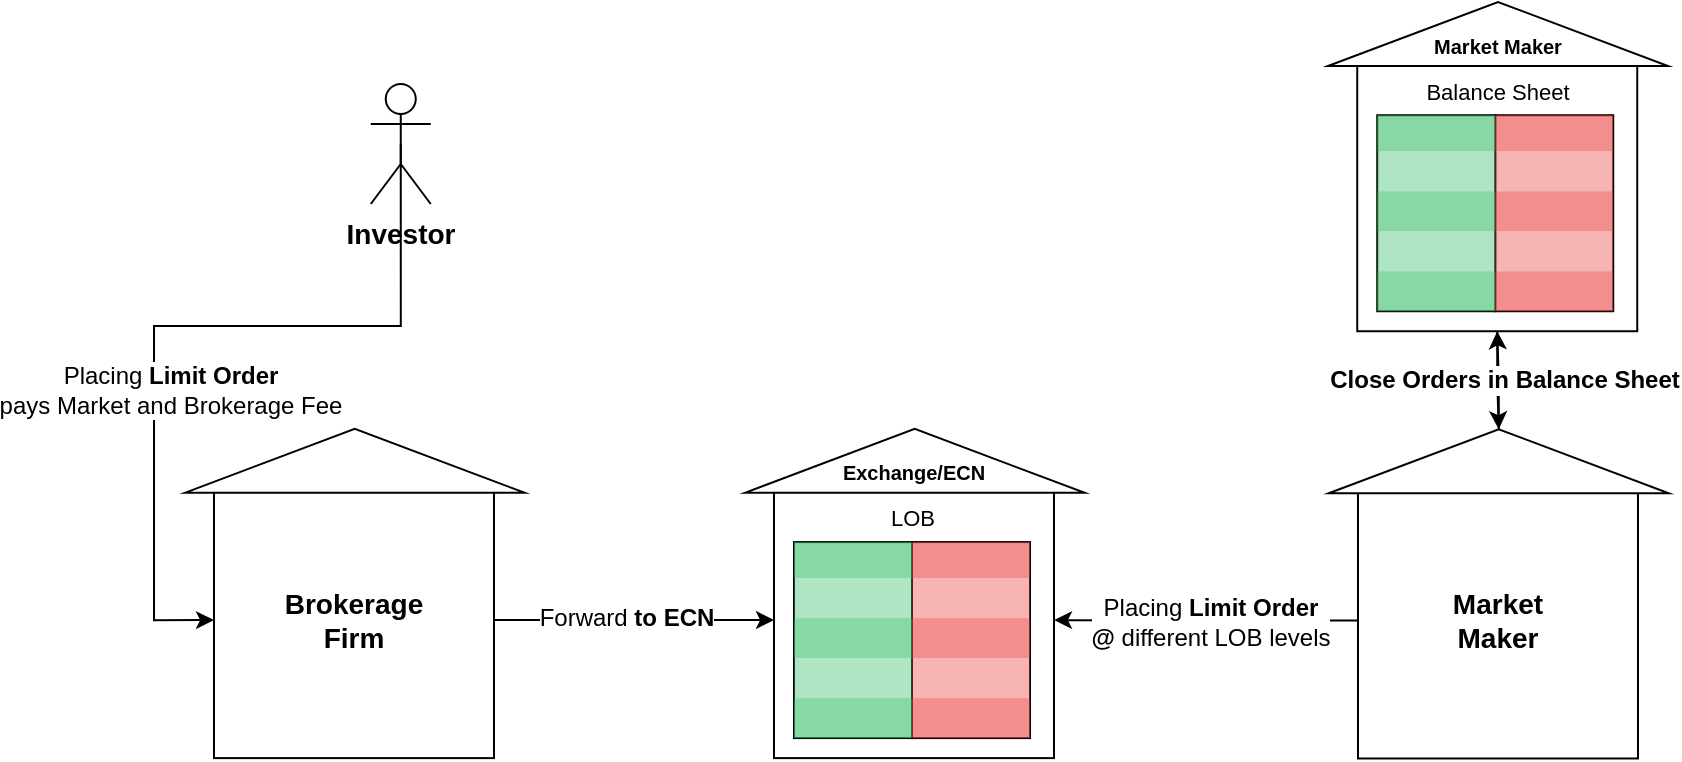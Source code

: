 <mxfile version="20.3.0" type="device" pages="6"><diagram id="kLdB-p5JwkEr7qihTWM9" name="Page-6"><mxGraphModel dx="1237" dy="723" grid="1" gridSize="10" guides="1" tooltips="1" connect="1" arrows="1" fold="1" page="1" pageScale="1" pageWidth="827" pageHeight="1169" math="0" shadow="0"><root><mxCell id="0"/><mxCell id="1" parent="0"/><mxCell id="mimgsGbBHeEulHzEATJw-1" value="" style="rounded=0;whiteSpace=wrap;html=1;fontStyle=1" vertex="1" parent="1"><mxGeometry x="600" y="249.05" width="140" height="138" as="geometry"/></mxCell><mxCell id="mimgsGbBHeEulHzEATJw-2" value="" style="rounded=0;whiteSpace=wrap;html=1;fontSize=16;fontStyle=1" vertex="1" parent="1"><mxGeometry x="669" y="279.05" width="59" height="98" as="geometry"/></mxCell><mxCell id="mimgsGbBHeEulHzEATJw-3" value="" style="triangle;whiteSpace=wrap;html=1;rotation=-90;fontStyle=1" vertex="1" parent="1"><mxGeometry x="654.38" y="153.43" width="32" height="170" as="geometry"/></mxCell><mxCell id="mimgsGbBHeEulHzEATJw-4" value="&lt;span style=&quot;font-size: 11px;&quot;&gt;LOB&lt;/span&gt;" style="text;html=1;strokeColor=none;fillColor=none;align=center;verticalAlign=middle;whiteSpace=wrap;rounded=0;fontStyle=0;fontSize=11;" vertex="1" parent="1"><mxGeometry x="654.38" y="257.05" width="31" height="20" as="geometry"/></mxCell><mxCell id="mimgsGbBHeEulHzEATJw-5" value="&lt;span style=&quot;font-size: 10px;&quot;&gt;Exchange/ECN&lt;/span&gt;" style="text;html=1;strokeColor=none;fillColor=none;align=center;verticalAlign=middle;whiteSpace=wrap;rounded=0;fontSize=10;fontStyle=1" vertex="1" parent="1"><mxGeometry x="640" y="229.05" width="60" height="30" as="geometry"/></mxCell><mxCell id="mimgsGbBHeEulHzEATJw-6" value="" style="rounded=0;whiteSpace=wrap;html=1;fontSize=16;fontStyle=1" vertex="1" parent="1"><mxGeometry x="610" y="279.05" width="59" height="98" as="geometry"/></mxCell><mxCell id="mimgsGbBHeEulHzEATJw-7" value="" style="rounded=0;whiteSpace=wrap;html=1;fontSize=16;labelBackgroundColor=none;fillColor=#37BF69;opacity=60;strokeColor=none;align=right;spacingRight=0;spacingBottom=5;fontStyle=1" vertex="1" parent="1"><mxGeometry x="610" y="279.05" width="59" height="18" as="geometry"/></mxCell><mxCell id="mimgsGbBHeEulHzEATJw-8" value="" style="rounded=0;whiteSpace=wrap;html=1;fontSize=16;labelBackgroundColor=none;fillColor=#37BF69;opacity=40;strokeColor=none;align=right;spacingRight=0;spacingBottom=5;fontStyle=1" vertex="1" parent="1"><mxGeometry x="610" y="297.05" width="59" height="20" as="geometry"/></mxCell><mxCell id="mimgsGbBHeEulHzEATJw-9" value="" style="rounded=0;whiteSpace=wrap;html=1;fontSize=16;labelBackgroundColor=none;fillColor=#37BF69;opacity=60;strokeColor=none;align=right;spacingRight=0;spacingBottom=5;fontStyle=1" vertex="1" parent="1"><mxGeometry x="610" y="317.05" width="59" height="20" as="geometry"/></mxCell><mxCell id="mimgsGbBHeEulHzEATJw-10" value="" style="rounded=0;whiteSpace=wrap;html=1;fontSize=16;labelBackgroundColor=none;fillColor=#37BF69;opacity=40;strokeColor=none;align=right;spacingRight=0;spacingBottom=5;fontStyle=1" vertex="1" parent="1"><mxGeometry x="610" y="337.05" width="59" height="20" as="geometry"/></mxCell><mxCell id="mimgsGbBHeEulHzEATJw-11" value="" style="rounded=0;whiteSpace=wrap;html=1;fontSize=16;labelBackgroundColor=none;fillColor=#37BF69;opacity=60;strokeColor=none;align=right;spacingRight=0;spacingBottom=5;fontStyle=1" vertex="1" parent="1"><mxGeometry x="610" y="357.05" width="59" height="20" as="geometry"/></mxCell><mxCell id="mimgsGbBHeEulHzEATJw-12" value="" style="rounded=0;whiteSpace=wrap;html=1;fontSize=16;labelBackgroundColor=none;fillColor=#EB4444;opacity=60;strokeColor=none;align=right;spacingRight=0;spacingBottom=5;fontStyle=1" vertex="1" parent="1"><mxGeometry x="669" y="279.05" width="59" height="18" as="geometry"/></mxCell><mxCell id="mimgsGbBHeEulHzEATJw-13" value="" style="rounded=0;whiteSpace=wrap;html=1;fontSize=16;labelBackgroundColor=none;fillColor=#EB4444;opacity=40;strokeColor=none;align=right;spacingRight=0;spacingBottom=5;fontStyle=1" vertex="1" parent="1"><mxGeometry x="669" y="297.05" width="59" height="20" as="geometry"/></mxCell><mxCell id="mimgsGbBHeEulHzEATJw-14" value="" style="rounded=0;whiteSpace=wrap;html=1;fontSize=16;labelBackgroundColor=none;fillColor=#EB4444;opacity=60;strokeColor=none;align=right;spacingRight=0;spacingBottom=5;fontStyle=1" vertex="1" parent="1"><mxGeometry x="669" y="317.05" width="59" height="20" as="geometry"/></mxCell><mxCell id="mimgsGbBHeEulHzEATJw-15" value="" style="rounded=0;whiteSpace=wrap;html=1;fontSize=16;labelBackgroundColor=none;fillColor=#EB4444;opacity=40;strokeColor=none;align=right;spacingRight=0;spacingBottom=5;fontStyle=1" vertex="1" parent="1"><mxGeometry x="669" y="337.05" width="59" height="20" as="geometry"/></mxCell><mxCell id="mimgsGbBHeEulHzEATJw-16" value="" style="rounded=0;whiteSpace=wrap;html=1;fontSize=16;labelBackgroundColor=none;fillColor=#EB4444;opacity=60;strokeColor=none;align=right;spacingRight=0;spacingBottom=5;fontStyle=1" vertex="1" parent="1"><mxGeometry x="669" y="357.05" width="59" height="20" as="geometry"/></mxCell><mxCell id="mimgsGbBHeEulHzEATJw-17" style="edgeStyle=orthogonalEdgeStyle;rounded=0;orthogonalLoop=1;jettySize=auto;html=1;exitX=0.5;exitY=0.5;exitDx=0;exitDy=0;exitPerimeter=0;fontSize=11;entryX=0;entryY=0.5;entryDx=0;entryDy=0;" edge="1" parent="1" source="mimgsGbBHeEulHzEATJw-45" target="mimgsGbBHeEulHzEATJw-20"><mxGeometry relative="1" as="geometry"><mxPoint x="300" y="220" as="targetPoint"/><Array as="points"><mxPoint x="413" y="171"/><mxPoint x="290" y="171"/><mxPoint x="290" y="318"/></Array></mxGeometry></mxCell><mxCell id="mimgsGbBHeEulHzEATJw-18" style="edgeStyle=orthogonalEdgeStyle;rounded=0;orthogonalLoop=1;jettySize=auto;html=1;exitX=1;exitY=0.5;exitDx=0;exitDy=0;fontSize=11;entryX=0;entryY=0.5;entryDx=0;entryDy=0;" edge="1" parent="1" source="mimgsGbBHeEulHzEATJw-20" target="mimgsGbBHeEulHzEATJw-1"><mxGeometry relative="1" as="geometry"><mxPoint x="620" y="318" as="targetPoint"/></mxGeometry></mxCell><mxCell id="mimgsGbBHeEulHzEATJw-19" value="&lt;span style=&quot;font-size: 12px;&quot;&gt;Forward&amp;nbsp;&lt;/span&gt;&lt;span style=&quot;font-size: 12px; font-weight: 700;&quot;&gt;to ECN&lt;/span&gt;" style="edgeLabel;html=1;align=center;verticalAlign=middle;resizable=0;points=[];fontSize=11;" vertex="1" connectable="0" parent="mimgsGbBHeEulHzEATJw-18"><mxGeometry x="-0.061" y="1" relative="1" as="geometry"><mxPoint as="offset"/></mxGeometry></mxCell><mxCell id="mimgsGbBHeEulHzEATJw-20" value="" style="rounded=0;whiteSpace=wrap;html=1;fontStyle=1" vertex="1" parent="1"><mxGeometry x="320" y="249.05" width="140" height="138" as="geometry"/></mxCell><mxCell id="mimgsGbBHeEulHzEATJw-21" value="" style="triangle;whiteSpace=wrap;html=1;rotation=-90;fontStyle=1" vertex="1" parent="1"><mxGeometry x="374.38" y="153.43" width="32" height="170" as="geometry"/></mxCell><mxCell id="mimgsGbBHeEulHzEATJw-22" value="&lt;span style=&quot;font-size: 14px;&quot;&gt;Brokerage Firm&lt;/span&gt;" style="text;html=1;strokeColor=none;fillColor=none;align=center;verticalAlign=middle;whiteSpace=wrap;rounded=0;fontSize=14;fontStyle=1" vertex="1" parent="1"><mxGeometry x="350.38" y="303.05" width="80" height="30" as="geometry"/></mxCell><mxCell id="mimgsGbBHeEulHzEATJw-23" value="&lt;span style=&quot;font-weight: normal;&quot;&gt;Placing&amp;nbsp;&lt;/span&gt;Limit Order&lt;br&gt;&lt;span style=&quot;font-weight: normal;&quot;&gt;pays Market and Brokerage Fee&lt;/span&gt;" style="edgeLabel;html=1;align=center;verticalAlign=middle;resizable=0;points=[];fontSize=12;fontStyle=1" vertex="1" connectable="0" parent="1"><mxGeometry x="300" y="203.62" as="geometry"><mxPoint x="-2" y="-1" as="offset"/></mxGeometry></mxCell><mxCell id="mimgsGbBHeEulHzEATJw-62" style="edgeStyle=orthogonalEdgeStyle;rounded=0;orthogonalLoop=1;jettySize=auto;html=1;exitX=0.5;exitY=1;exitDx=0;exitDy=0;entryX=1;entryY=0.5;entryDx=0;entryDy=0;fontSize=14;" edge="1" parent="1" source="mimgsGbBHeEulHzEATJw-24" target="mimgsGbBHeEulHzEATJw-53"><mxGeometry relative="1" as="geometry"/></mxCell><mxCell id="mimgsGbBHeEulHzEATJw-24" value="" style="rounded=0;whiteSpace=wrap;html=1;fontStyle=1" vertex="1" parent="1"><mxGeometry x="891.62" y="35.62" width="140" height="138" as="geometry"/></mxCell><mxCell id="mimgsGbBHeEulHzEATJw-25" value="" style="rounded=0;whiteSpace=wrap;html=1;fontSize=16;fontStyle=1" vertex="1" parent="1"><mxGeometry x="960.62" y="65.62" width="59" height="98" as="geometry"/></mxCell><mxCell id="mimgsGbBHeEulHzEATJw-26" value="" style="triangle;whiteSpace=wrap;html=1;rotation=-90;fontStyle=1" vertex="1" parent="1"><mxGeometry x="946.0" y="-60" width="32" height="170" as="geometry"/></mxCell><mxCell id="mimgsGbBHeEulHzEATJw-27" value="&lt;span style=&quot;font-size: 11px;&quot;&gt;Balance Sheet&lt;/span&gt;" style="text;html=1;strokeColor=none;fillColor=none;align=center;verticalAlign=middle;whiteSpace=wrap;rounded=0;fontStyle=0;fontSize=11;" vertex="1" parent="1"><mxGeometry x="914.19" y="43.62" width="95.62" height="20" as="geometry"/></mxCell><mxCell id="mimgsGbBHeEulHzEATJw-28" value="&lt;span style=&quot;font-size: 10px;&quot;&gt;Market Maker&lt;/span&gt;" style="text;html=1;strokeColor=none;fillColor=none;align=center;verticalAlign=middle;whiteSpace=wrap;rounded=0;fontSize=10;fontStyle=1" vertex="1" parent="1"><mxGeometry x="921.5" y="15.62" width="80" height="30" as="geometry"/></mxCell><mxCell id="mimgsGbBHeEulHzEATJw-29" value="" style="rounded=0;whiteSpace=wrap;html=1;fontSize=16;fontStyle=1" vertex="1" parent="1"><mxGeometry x="901.62" y="65.62" width="59" height="98" as="geometry"/></mxCell><mxCell id="mimgsGbBHeEulHzEATJw-30" value="" style="rounded=0;whiteSpace=wrap;html=1;fontSize=16;labelBackgroundColor=none;fillColor=#37BF69;opacity=60;strokeColor=none;align=right;spacingRight=0;spacingBottom=5;fontStyle=1" vertex="1" parent="1"><mxGeometry x="901.62" y="65.62" width="59" height="18" as="geometry"/></mxCell><mxCell id="mimgsGbBHeEulHzEATJw-31" value="" style="rounded=0;whiteSpace=wrap;html=1;fontSize=16;labelBackgroundColor=none;fillColor=#37BF69;opacity=40;strokeColor=none;align=right;spacingRight=0;spacingBottom=5;fontStyle=1" vertex="1" parent="1"><mxGeometry x="901.62" y="83.62" width="59" height="20" as="geometry"/></mxCell><mxCell id="mimgsGbBHeEulHzEATJw-32" value="" style="rounded=0;whiteSpace=wrap;html=1;fontSize=16;labelBackgroundColor=none;fillColor=#37BF69;opacity=60;strokeColor=none;align=right;spacingRight=0;spacingBottom=5;fontStyle=1" vertex="1" parent="1"><mxGeometry x="901.62" y="103.62" width="59" height="20" as="geometry"/></mxCell><mxCell id="mimgsGbBHeEulHzEATJw-33" value="" style="rounded=0;whiteSpace=wrap;html=1;fontSize=16;labelBackgroundColor=none;fillColor=#37BF69;opacity=40;strokeColor=none;align=right;spacingRight=0;spacingBottom=5;fontStyle=1" vertex="1" parent="1"><mxGeometry x="901.62" y="123.62" width="59" height="20" as="geometry"/></mxCell><mxCell id="mimgsGbBHeEulHzEATJw-34" value="" style="rounded=0;whiteSpace=wrap;html=1;fontSize=16;labelBackgroundColor=none;fillColor=#37BF69;opacity=60;strokeColor=none;align=right;spacingRight=0;spacingBottom=5;fontStyle=1" vertex="1" parent="1"><mxGeometry x="901.62" y="143.62" width="59" height="20" as="geometry"/></mxCell><mxCell id="mimgsGbBHeEulHzEATJw-35" value="" style="rounded=0;whiteSpace=wrap;html=1;fontSize=16;labelBackgroundColor=none;fillColor=#EB4444;opacity=60;strokeColor=none;align=right;spacingRight=0;spacingBottom=5;fontStyle=1" vertex="1" parent="1"><mxGeometry x="960.62" y="65.62" width="59" height="18" as="geometry"/></mxCell><mxCell id="mimgsGbBHeEulHzEATJw-36" value="" style="rounded=0;whiteSpace=wrap;html=1;fontSize=16;labelBackgroundColor=none;fillColor=#EB4444;opacity=40;strokeColor=none;align=right;spacingRight=0;spacingBottom=5;fontStyle=1" vertex="1" parent="1"><mxGeometry x="960.62" y="83.62" width="59" height="20" as="geometry"/></mxCell><mxCell id="mimgsGbBHeEulHzEATJw-37" value="" style="rounded=0;whiteSpace=wrap;html=1;fontSize=16;labelBackgroundColor=none;fillColor=#EB4444;opacity=60;strokeColor=none;align=right;spacingRight=0;spacingBottom=5;fontStyle=1" vertex="1" parent="1"><mxGeometry x="960.62" y="103.62" width="59" height="20" as="geometry"/></mxCell><mxCell id="mimgsGbBHeEulHzEATJw-38" value="" style="rounded=0;whiteSpace=wrap;html=1;fontSize=16;labelBackgroundColor=none;fillColor=#EB4444;opacity=40;strokeColor=none;align=right;spacingRight=0;spacingBottom=5;fontStyle=1" vertex="1" parent="1"><mxGeometry x="960.62" y="123.62" width="59" height="20" as="geometry"/></mxCell><mxCell id="mimgsGbBHeEulHzEATJw-39" value="" style="rounded=0;whiteSpace=wrap;html=1;fontSize=16;labelBackgroundColor=none;fillColor=#EB4444;opacity=60;strokeColor=none;align=right;spacingRight=0;spacingBottom=5;fontStyle=1" vertex="1" parent="1"><mxGeometry x="960.62" y="143.62" width="59" height="20" as="geometry"/></mxCell><mxCell id="mimgsGbBHeEulHzEATJw-45" value="Investor" style="shape=umlActor;verticalLabelPosition=bottom;verticalAlign=top;html=1;outlineConnect=0;fontStyle=1;fontSize=14;" vertex="1" parent="1"><mxGeometry x="398.38" y="50" width="30" height="60" as="geometry"/></mxCell><mxCell id="mimgsGbBHeEulHzEATJw-61" style="edgeStyle=orthogonalEdgeStyle;rounded=0;orthogonalLoop=1;jettySize=auto;html=1;exitX=0;exitY=0.5;exitDx=0;exitDy=0;entryX=1;entryY=0.5;entryDx=0;entryDy=0;fontSize=14;" edge="1" parent="1" source="mimgsGbBHeEulHzEATJw-52" target="mimgsGbBHeEulHzEATJw-1"><mxGeometry relative="1" as="geometry"/></mxCell><mxCell id="mimgsGbBHeEulHzEATJw-52" value="" style="rounded=0;whiteSpace=wrap;html=1;fontStyle=1" vertex="1" parent="1"><mxGeometry x="892" y="249.24" width="140" height="138" as="geometry"/></mxCell><mxCell id="mimgsGbBHeEulHzEATJw-63" style="edgeStyle=orthogonalEdgeStyle;rounded=0;orthogonalLoop=1;jettySize=auto;html=1;exitX=1;exitY=0.5;exitDx=0;exitDy=0;entryX=0.5;entryY=1;entryDx=0;entryDy=0;fontSize=14;" edge="1" parent="1" source="mimgsGbBHeEulHzEATJw-53" target="mimgsGbBHeEulHzEATJw-24"><mxGeometry relative="1" as="geometry"/></mxCell><mxCell id="mimgsGbBHeEulHzEATJw-53" value="" style="triangle;whiteSpace=wrap;html=1;rotation=-90;fontStyle=1" vertex="1" parent="1"><mxGeometry x="946.38" y="153.62" width="32" height="170" as="geometry"/></mxCell><mxCell id="mimgsGbBHeEulHzEATJw-54" value="&lt;span style=&quot;font-size: 14px;&quot;&gt;Market Maker&lt;/span&gt;" style="text;html=1;strokeColor=none;fillColor=none;align=center;verticalAlign=middle;whiteSpace=wrap;rounded=0;fontSize=14;fontStyle=1" vertex="1" parent="1"><mxGeometry x="921.62" y="303.24" width="80" height="30" as="geometry"/></mxCell><mxCell id="mimgsGbBHeEulHzEATJw-49" value="Close Orders in Balance Sheet" style="edgeLabel;html=1;align=center;verticalAlign=middle;resizable=0;points=[];fontSize=12;fontStyle=1" vertex="1" connectable="0" parent="1"><mxGeometry x="960.62" y="196" as="geometry"><mxPoint x="4" y="2" as="offset"/></mxGeometry></mxCell><mxCell id="mimgsGbBHeEulHzEATJw-50" value="&lt;span style=&quot;font-weight: 400;&quot;&gt;Placing &lt;/span&gt;Limit Order&lt;br&gt;@ &lt;span style=&quot;font-weight: normal;&quot;&gt;different LOB levels&lt;/span&gt;" style="edgeLabel;html=1;align=center;verticalAlign=middle;resizable=0;points=[];fontSize=12;fontStyle=1" vertex="1" connectable="0" parent="1"><mxGeometry x="814" y="317.05" as="geometry"><mxPoint x="4" y="2" as="offset"/></mxGeometry></mxCell></root></mxGraphModel></diagram><diagram id="IHzMug_Gi71K8pB_FPPE" name="Page-5"><mxGraphModel dx="1185" dy="693" grid="1" gridSize="10" guides="1" tooltips="1" connect="1" arrows="1" fold="1" page="1" pageScale="1" pageWidth="827" pageHeight="1169" math="0" shadow="0"><root><mxCell id="0"/><mxCell id="1" parent="0"/><mxCell id="smh3o0vwb0nuriNiDQu8-2" value="" style="rounded=0;whiteSpace=wrap;html=1;fontStyle=1" vertex="1" parent="1"><mxGeometry x="814.14" y="275.62" width="140" height="138" as="geometry"/></mxCell><mxCell id="smh3o0vwb0nuriNiDQu8-62" value="" style="rounded=0;whiteSpace=wrap;html=1;fontSize=16;fontStyle=1" vertex="1" parent="1"><mxGeometry x="883.14" y="305.62" width="59" height="98" as="geometry"/></mxCell><mxCell id="smh3o0vwb0nuriNiDQu8-1" value="" style="triangle;whiteSpace=wrap;html=1;rotation=-90;fontStyle=1" vertex="1" parent="1"><mxGeometry x="868.52" y="180" width="32" height="170" as="geometry"/></mxCell><mxCell id="smh3o0vwb0nuriNiDQu8-4" value="&lt;span style=&quot;font-size: 11px;&quot;&gt;LOB&lt;/span&gt;" style="text;html=1;strokeColor=none;fillColor=none;align=center;verticalAlign=middle;whiteSpace=wrap;rounded=0;fontStyle=0;fontSize=11;" vertex="1" parent="1"><mxGeometry x="868.52" y="283.62" width="31" height="20" as="geometry"/></mxCell><mxCell id="smh3o0vwb0nuriNiDQu8-5" value="&lt;span style=&quot;font-size: 10px;&quot;&gt;Exchange/ECN&lt;/span&gt;" style="text;html=1;strokeColor=none;fillColor=none;align=center;verticalAlign=middle;whiteSpace=wrap;rounded=0;fontSize=10;fontStyle=1" vertex="1" parent="1"><mxGeometry x="854.14" y="255.62" width="60" height="30" as="geometry"/></mxCell><mxCell id="smh3o0vwb0nuriNiDQu8-6" value="" style="rounded=0;whiteSpace=wrap;html=1;fontSize=16;fontStyle=1" vertex="1" parent="1"><mxGeometry x="824.14" y="305.62" width="59" height="98" as="geometry"/></mxCell><mxCell id="smh3o0vwb0nuriNiDQu8-19" value="" style="rounded=0;whiteSpace=wrap;html=1;fontSize=16;labelBackgroundColor=none;fillColor=#37BF69;opacity=60;strokeColor=none;align=right;spacingRight=0;spacingBottom=5;fontStyle=1" vertex="1" parent="1"><mxGeometry x="824.14" y="305.62" width="59" height="18" as="geometry"/></mxCell><mxCell id="smh3o0vwb0nuriNiDQu8-23" value="" style="rounded=0;whiteSpace=wrap;html=1;fontSize=16;labelBackgroundColor=none;fillColor=#37BF69;opacity=40;strokeColor=none;align=right;spacingRight=0;spacingBottom=5;fontStyle=1" vertex="1" parent="1"><mxGeometry x="824.14" y="323.62" width="59" height="20" as="geometry"/></mxCell><mxCell id="smh3o0vwb0nuriNiDQu8-27" value="" style="rounded=0;whiteSpace=wrap;html=1;fontSize=16;labelBackgroundColor=none;fillColor=#37BF69;opacity=60;strokeColor=none;align=right;spacingRight=0;spacingBottom=5;fontStyle=1" vertex="1" parent="1"><mxGeometry x="824.14" y="343.62" width="59" height="20" as="geometry"/></mxCell><mxCell id="smh3o0vwb0nuriNiDQu8-31" value="" style="rounded=0;whiteSpace=wrap;html=1;fontSize=16;labelBackgroundColor=none;fillColor=#37BF69;opacity=40;strokeColor=none;align=right;spacingRight=0;spacingBottom=5;fontStyle=1" vertex="1" parent="1"><mxGeometry x="824.14" y="363.62" width="59" height="20" as="geometry"/></mxCell><mxCell id="smh3o0vwb0nuriNiDQu8-58" value="" style="rounded=0;whiteSpace=wrap;html=1;fontSize=16;labelBackgroundColor=none;fillColor=#37BF69;opacity=60;strokeColor=none;align=right;spacingRight=0;spacingBottom=5;fontStyle=1" vertex="1" parent="1"><mxGeometry x="824.14" y="383.62" width="59" height="20" as="geometry"/></mxCell><mxCell id="smh3o0vwb0nuriNiDQu8-63" value="" style="rounded=0;whiteSpace=wrap;html=1;fontSize=16;labelBackgroundColor=none;fillColor=#EB4444;opacity=60;strokeColor=none;align=right;spacingRight=0;spacingBottom=5;fontStyle=1" vertex="1" parent="1"><mxGeometry x="883.14" y="305.62" width="59" height="18" as="geometry"/></mxCell><mxCell id="smh3o0vwb0nuriNiDQu8-64" value="" style="rounded=0;whiteSpace=wrap;html=1;fontSize=16;labelBackgroundColor=none;fillColor=#EB4444;opacity=40;strokeColor=none;align=right;spacingRight=0;spacingBottom=5;fontStyle=1" vertex="1" parent="1"><mxGeometry x="883.14" y="323.62" width="59" height="20" as="geometry"/></mxCell><mxCell id="smh3o0vwb0nuriNiDQu8-65" value="" style="rounded=0;whiteSpace=wrap;html=1;fontSize=16;labelBackgroundColor=none;fillColor=#EB4444;opacity=60;strokeColor=none;align=right;spacingRight=0;spacingBottom=5;fontStyle=1" vertex="1" parent="1"><mxGeometry x="883.14" y="343.62" width="59" height="20" as="geometry"/></mxCell><mxCell id="smh3o0vwb0nuriNiDQu8-66" value="" style="rounded=0;whiteSpace=wrap;html=1;fontSize=16;labelBackgroundColor=none;fillColor=#EB4444;opacity=40;strokeColor=none;align=right;spacingRight=0;spacingBottom=5;fontStyle=1" vertex="1" parent="1"><mxGeometry x="883.14" y="363.62" width="59" height="20" as="geometry"/></mxCell><mxCell id="smh3o0vwb0nuriNiDQu8-67" value="" style="rounded=0;whiteSpace=wrap;html=1;fontSize=16;labelBackgroundColor=none;fillColor=#EB4444;opacity=60;strokeColor=none;align=right;spacingRight=0;spacingBottom=5;fontStyle=1" vertex="1" parent="1"><mxGeometry x="883.14" y="383.62" width="59" height="20" as="geometry"/></mxCell><mxCell id="Y-FZMLWhsqMIL97VNBou-22" style="edgeStyle=orthogonalEdgeStyle;rounded=0;orthogonalLoop=1;jettySize=auto;html=1;exitX=0.5;exitY=0.5;exitDx=0;exitDy=0;exitPerimeter=0;fontSize=11;entryX=0;entryY=0.5;entryDx=0;entryDy=0;" edge="1" parent="1" source="49BsF_Kusb58571fTsKe-3" target="49BsF_Kusb58571fTsKe-4"><mxGeometry relative="1" as="geometry"><mxPoint x="300" y="220" as="targetPoint"/><Array as="points"><mxPoint x="359" y="130"/><mxPoint x="359" y="171"/><mxPoint x="290" y="171"/><mxPoint x="290" y="318"/></Array></mxGeometry></mxCell><mxCell id="Y-FZMLWhsqMIL97VNBou-25" style="edgeStyle=orthogonalEdgeStyle;rounded=0;orthogonalLoop=1;jettySize=auto;html=1;exitX=1;exitY=0.5;exitDx=0;exitDy=0;entryX=0;entryY=0.5;entryDx=0;entryDy=0;fontSize=11;" edge="1" parent="1" source="49BsF_Kusb58571fTsKe-4" target="Y-FZMLWhsqMIL97VNBou-18"><mxGeometry relative="1" as="geometry"/></mxCell><mxCell id="Y-FZMLWhsqMIL97VNBou-42" value="&lt;span style=&quot;font-size: 12px;&quot;&gt;Forward&amp;nbsp;&lt;/span&gt;&lt;span style=&quot;font-size: 12px; font-weight: 700;&quot;&gt;to MM&lt;/span&gt;" style="edgeLabel;html=1;align=center;verticalAlign=middle;resizable=0;points=[];fontSize=11;" vertex="1" connectable="0" parent="Y-FZMLWhsqMIL97VNBou-25"><mxGeometry x="-0.061" y="1" relative="1" as="geometry"><mxPoint as="offset"/></mxGeometry></mxCell><mxCell id="49BsF_Kusb58571fTsKe-4" value="" style="rounded=0;whiteSpace=wrap;html=1;fontStyle=1" vertex="1" parent="1"><mxGeometry x="320" y="249.05" width="140" height="138" as="geometry"/></mxCell><mxCell id="49BsF_Kusb58571fTsKe-5" value="" style="triangle;whiteSpace=wrap;html=1;rotation=-90;fontStyle=1" vertex="1" parent="1"><mxGeometry x="374.38" y="153.43" width="32" height="170" as="geometry"/></mxCell><mxCell id="49BsF_Kusb58571fTsKe-6" value="&lt;span style=&quot;font-size: 14px;&quot;&gt;Brokerage Firm&lt;/span&gt;" style="text;html=1;strokeColor=none;fillColor=none;align=center;verticalAlign=middle;whiteSpace=wrap;rounded=0;fontSize=14;fontStyle=1" vertex="1" parent="1"><mxGeometry x="350.38" y="303.05" width="80" height="30" as="geometry"/></mxCell><mxCell id="Y-FZMLWhsqMIL97VNBou-1" value="&lt;span style=&quot;font-weight: normal;&quot;&gt;Placing&amp;nbsp;&lt;/span&gt;Limit Order&lt;br&gt;&lt;span style=&quot;font-weight: 400;&quot;&gt;pays small Brokerage Fee&lt;/span&gt;" style="edgeLabel;html=1;align=center;verticalAlign=middle;resizable=0;points=[];fontSize=12;fontStyle=1" vertex="1" connectable="0" parent="1"><mxGeometry x="290" y="200" as="geometry"><mxPoint x="4" y="2" as="offset"/></mxGeometry></mxCell><mxCell id="Y-FZMLWhsqMIL97VNBou-2" value="" style="rounded=0;whiteSpace=wrap;html=1;fontStyle=1" vertex="1" parent="1"><mxGeometry x="814.26" y="58.81" width="140" height="138" as="geometry"/></mxCell><mxCell id="Y-FZMLWhsqMIL97VNBou-3" value="" style="rounded=0;whiteSpace=wrap;html=1;fontSize=16;fontStyle=1" vertex="1" parent="1"><mxGeometry x="883.26" y="88.81" width="59" height="98" as="geometry"/></mxCell><mxCell id="Y-FZMLWhsqMIL97VNBou-4" value="" style="triangle;whiteSpace=wrap;html=1;rotation=-90;fontStyle=1" vertex="1" parent="1"><mxGeometry x="868.64" y="-36.81" width="32" height="170" as="geometry"/></mxCell><mxCell id="Y-FZMLWhsqMIL97VNBou-5" value="&lt;span style=&quot;font-size: 11px;&quot;&gt;Balance Sheet&lt;/span&gt;" style="text;html=1;strokeColor=none;fillColor=none;align=center;verticalAlign=middle;whiteSpace=wrap;rounded=0;fontStyle=0;fontSize=11;" vertex="1" parent="1"><mxGeometry x="836.83" y="66.81" width="95.62" height="20" as="geometry"/></mxCell><mxCell id="Y-FZMLWhsqMIL97VNBou-6" value="&lt;span style=&quot;font-size: 10px;&quot;&gt;Market Maker&lt;/span&gt;" style="text;html=1;strokeColor=none;fillColor=none;align=center;verticalAlign=middle;whiteSpace=wrap;rounded=0;fontSize=10;fontStyle=1" vertex="1" parent="1"><mxGeometry x="844.14" y="38.81" width="80" height="30" as="geometry"/></mxCell><mxCell id="Y-FZMLWhsqMIL97VNBou-7" value="" style="rounded=0;whiteSpace=wrap;html=1;fontSize=16;fontStyle=1" vertex="1" parent="1"><mxGeometry x="824.26" y="88.81" width="59" height="98" as="geometry"/></mxCell><mxCell id="Y-FZMLWhsqMIL97VNBou-8" value="" style="rounded=0;whiteSpace=wrap;html=1;fontSize=16;labelBackgroundColor=none;fillColor=#37BF69;opacity=60;strokeColor=none;align=right;spacingRight=0;spacingBottom=5;fontStyle=1" vertex="1" parent="1"><mxGeometry x="824.26" y="88.81" width="59" height="18" as="geometry"/></mxCell><mxCell id="Y-FZMLWhsqMIL97VNBou-9" value="" style="rounded=0;whiteSpace=wrap;html=1;fontSize=16;labelBackgroundColor=none;fillColor=#37BF69;opacity=40;strokeColor=none;align=right;spacingRight=0;spacingBottom=5;fontStyle=1" vertex="1" parent="1"><mxGeometry x="824.26" y="106.81" width="59" height="20" as="geometry"/></mxCell><mxCell id="Y-FZMLWhsqMIL97VNBou-10" value="" style="rounded=0;whiteSpace=wrap;html=1;fontSize=16;labelBackgroundColor=none;fillColor=#37BF69;opacity=60;strokeColor=none;align=right;spacingRight=0;spacingBottom=5;fontStyle=1" vertex="1" parent="1"><mxGeometry x="824.26" y="126.81" width="59" height="20" as="geometry"/></mxCell><mxCell id="Y-FZMLWhsqMIL97VNBou-11" value="" style="rounded=0;whiteSpace=wrap;html=1;fontSize=16;labelBackgroundColor=none;fillColor=#37BF69;opacity=40;strokeColor=none;align=right;spacingRight=0;spacingBottom=5;fontStyle=1" vertex="1" parent="1"><mxGeometry x="824.26" y="146.81" width="59" height="20" as="geometry"/></mxCell><mxCell id="Y-FZMLWhsqMIL97VNBou-12" value="" style="rounded=0;whiteSpace=wrap;html=1;fontSize=16;labelBackgroundColor=none;fillColor=#37BF69;opacity=60;strokeColor=none;align=right;spacingRight=0;spacingBottom=5;fontStyle=1" vertex="1" parent="1"><mxGeometry x="824.26" y="166.81" width="59" height="20" as="geometry"/></mxCell><mxCell id="Y-FZMLWhsqMIL97VNBou-13" value="" style="rounded=0;whiteSpace=wrap;html=1;fontSize=16;labelBackgroundColor=none;fillColor=#EB4444;opacity=60;strokeColor=none;align=right;spacingRight=0;spacingBottom=5;fontStyle=1" vertex="1" parent="1"><mxGeometry x="883.26" y="88.81" width="59" height="18" as="geometry"/></mxCell><mxCell id="Y-FZMLWhsqMIL97VNBou-14" value="" style="rounded=0;whiteSpace=wrap;html=1;fontSize=16;labelBackgroundColor=none;fillColor=#EB4444;opacity=40;strokeColor=none;align=right;spacingRight=0;spacingBottom=5;fontStyle=1" vertex="1" parent="1"><mxGeometry x="883.26" y="106.81" width="59" height="20" as="geometry"/></mxCell><mxCell id="Y-FZMLWhsqMIL97VNBou-15" value="" style="rounded=0;whiteSpace=wrap;html=1;fontSize=16;labelBackgroundColor=none;fillColor=#EB4444;opacity=60;strokeColor=none;align=right;spacingRight=0;spacingBottom=5;fontStyle=1" vertex="1" parent="1"><mxGeometry x="883.26" y="126.81" width="59" height="20" as="geometry"/></mxCell><mxCell id="Y-FZMLWhsqMIL97VNBou-16" value="" style="rounded=0;whiteSpace=wrap;html=1;fontSize=16;labelBackgroundColor=none;fillColor=#EB4444;opacity=40;strokeColor=none;align=right;spacingRight=0;spacingBottom=5;fontStyle=1" vertex="1" parent="1"><mxGeometry x="883.26" y="146.81" width="59" height="20" as="geometry"/></mxCell><mxCell id="Y-FZMLWhsqMIL97VNBou-17" value="" style="rounded=0;whiteSpace=wrap;html=1;fontSize=16;labelBackgroundColor=none;fillColor=#EB4444;opacity=60;strokeColor=none;align=right;spacingRight=0;spacingBottom=5;fontStyle=1" vertex="1" parent="1"><mxGeometry x="883.26" y="166.81" width="59" height="20" as="geometry"/></mxCell><mxCell id="Y-FZMLWhsqMIL97VNBou-35" style="edgeStyle=orthogonalEdgeStyle;rounded=0;orthogonalLoop=1;jettySize=auto;html=1;exitX=0.5;exitY=1;exitDx=0;exitDy=0;entryX=0.5;entryY=0;entryDx=0;entryDy=0;fontSize=11;" edge="1" parent="1" source="Y-FZMLWhsqMIL97VNBou-18" target="Y-FZMLWhsqMIL97VNBou-34"><mxGeometry relative="1" as="geometry"/></mxCell><mxCell id="Y-FZMLWhsqMIL97VNBou-40" style="edgeStyle=orthogonalEdgeStyle;rounded=0;orthogonalLoop=1;jettySize=auto;html=1;exitX=0.25;exitY=1;exitDx=0;exitDy=0;entryX=1;entryY=0.75;entryDx=0;entryDy=0;fontSize=11;" edge="1" parent="1" source="Y-FZMLWhsqMIL97VNBou-18" target="49BsF_Kusb58571fTsKe-4"><mxGeometry relative="1" as="geometry"><Array as="points"><mxPoint x="560" y="197"/><mxPoint x="560" y="353"/></Array></mxGeometry></mxCell><mxCell id="Y-FZMLWhsqMIL97VNBou-18" value="" style="rounded=0;whiteSpace=wrap;html=1;fontStyle=1" vertex="1" parent="1"><mxGeometry x="540" y="58.81" width="140" height="138" as="geometry"/></mxCell><mxCell id="Y-FZMLWhsqMIL97VNBou-19" value="" style="triangle;whiteSpace=wrap;html=1;rotation=-90;fontStyle=1" vertex="1" parent="1"><mxGeometry x="594.38" y="-36.81" width="32" height="170" as="geometry"/></mxCell><mxCell id="Y-FZMLWhsqMIL97VNBou-24" value="&lt;span style=&quot;font-size: 14px;&quot;&gt;Market Maker&lt;/span&gt;" style="text;html=1;strokeColor=none;fillColor=none;align=center;verticalAlign=middle;whiteSpace=wrap;rounded=0;fontSize=14;fontStyle=1" vertex="1" parent="1"><mxGeometry x="569.62" y="112.81" width="80" height="30" as="geometry"/></mxCell><mxCell id="_w8FK2Et4-72Mh-Bx5DU-3" style="edgeStyle=orthogonalEdgeStyle;rounded=0;orthogonalLoop=1;jettySize=auto;html=1;exitX=0.5;exitY=0.5;exitDx=0;exitDy=0;exitPerimeter=0;entryX=0.006;entryY=0.385;entryDx=0;entryDy=0;fontSize=14;dashed=1;entryPerimeter=0;" edge="1" parent="1" source="49BsF_Kusb58571fTsKe-3" target="Y-FZMLWhsqMIL97VNBou-18"><mxGeometry relative="1" as="geometry"/></mxCell><mxCell id="_w8FK2Et4-72Mh-Bx5DU-4" value="&lt;i style=&quot;font-size: 10px;&quot;&gt;indirect&lt;br style=&quot;font-size: 10px;&quot;&gt;pays Spread surplus&lt;/i&gt;" style="edgeLabel;html=1;align=center;verticalAlign=middle;resizable=0;points=[];fontSize=10;" vertex="1" connectable="0" parent="_w8FK2Et4-72Mh-Bx5DU-3"><mxGeometry x="-0.298" y="2" relative="1" as="geometry"><mxPoint x="20" y="18" as="offset"/></mxGeometry></mxCell><mxCell id="49BsF_Kusb58571fTsKe-3" value="Investor" style="shape=umlActor;verticalLabelPosition=bottom;verticalAlign=top;html=1;outlineConnect=0;fontStyle=1;fontSize=14;" vertex="1" parent="1"><mxGeometry x="344.38" y="46.81" width="30" height="60" as="geometry"/></mxCell><mxCell id="Y-FZMLWhsqMIL97VNBou-36" style="edgeStyle=orthogonalEdgeStyle;rounded=0;orthogonalLoop=1;jettySize=auto;html=1;exitX=1;exitY=0.5;exitDx=0;exitDy=0;entryX=0;entryY=0.25;entryDx=0;entryDy=0;fontSize=11;" edge="1" parent="1" source="Y-FZMLWhsqMIL97VNBou-34" target="Y-FZMLWhsqMIL97VNBou-2"><mxGeometry relative="1" as="geometry"/></mxCell><mxCell id="Y-FZMLWhsqMIL97VNBou-37" style="edgeStyle=orthogonalEdgeStyle;rounded=0;orthogonalLoop=1;jettySize=auto;html=1;exitX=0.5;exitY=1;exitDx=0;exitDy=0;entryX=0.5;entryY=1;entryDx=0;entryDy=0;fontSize=11;dashed=1;" edge="1" parent="1" source="Y-FZMLWhsqMIL97VNBou-34" target="smh3o0vwb0nuriNiDQu8-2"><mxGeometry relative="1" as="geometry"><Array as="points"><mxPoint x="610" y="450"/><mxPoint x="885" y="450"/></Array></mxGeometry></mxCell><mxCell id="Y-FZMLWhsqMIL97VNBou-34" value="XOR" style="rhombus;whiteSpace=wrap;html=1;fontSize=11;fillColor=#FFFFFF;" vertex="1" parent="1"><mxGeometry x="585" y="234.05" width="50" height="43" as="geometry"/></mxCell><mxCell id="Y-FZMLWhsqMIL97VNBou-28" value="&lt;span style=&quot;font-weight: normal;&quot;&gt;Forward&amp;nbsp;&lt;/span&gt;to ECN" style="edgeLabel;html=1;align=center;verticalAlign=middle;resizable=0;points=[];fontSize=12;fontStyle=1" vertex="1" connectable="0" parent="1"><mxGeometry x="610.38" y="387.05" as="geometry"><mxPoint x="4" y="2" as="offset"/></mxGeometry></mxCell><mxCell id="Y-FZMLWhsqMIL97VNBou-38" value="&lt;span style=&quot;font-weight: 400;&quot;&gt;Priority&lt;br&gt;&lt;/span&gt;Close Order in Balance Sheet&lt;br&gt;&lt;span style=&quot;font-weight: normal;&quot;&gt;with Spread surplus&lt;/span&gt;" style="edgeLabel;html=1;align=center;verticalAlign=middle;resizable=0;points=[];fontSize=12;fontStyle=1" vertex="1" connectable="0" parent="1"><mxGeometry x="720" y="220" as="geometry"><mxPoint x="4" y="2" as="offset"/></mxGeometry></mxCell><mxCell id="Y-FZMLWhsqMIL97VNBou-43" value="&lt;span style=&quot;font-size: 12px;&quot;&gt;&lt;b&gt;Payment for &lt;br&gt;Order Flow&lt;/b&gt;&lt;/span&gt;" style="edgeLabel;html=1;align=center;verticalAlign=middle;resizable=0;points=[];fontSize=11;" vertex="1" connectable="0" parent="1"><mxGeometry x="560" y="305.623" as="geometry"/></mxCell></root></mxGraphModel></diagram><diagram id="APfWLQhCYIY_PiHSImWU" name="Seite-1"><mxGraphModel dx="1422" dy="832" grid="1" gridSize="10" guides="1" tooltips="1" connect="1" arrows="1" fold="1" page="1" pageScale="1" pageWidth="827" pageHeight="1169" math="0" shadow="0"><root><mxCell id="0"/><mxCell id="1" parent="0"/><mxCell id="hfv8Yj0mIr15-p-nIcTg-6" style="edgeStyle=orthogonalEdgeStyle;rounded=0;orthogonalLoop=1;jettySize=auto;html=1;exitX=0.5;exitY=0.5;exitDx=0;exitDy=0;exitPerimeter=0;fontSize=10;fontStyle=1" parent="1" source="hfv8Yj0mIr15-p-nIcTg-9" edge="1"><mxGeometry relative="1" as="geometry"><mxPoint x="290" y="230" as="targetPoint"/><Array as="points"><mxPoint x="60" y="230"/><mxPoint x="60" y="230"/></Array></mxGeometry></mxCell><mxCell id="hfv8Yj0mIr15-p-nIcTg-7" value="Market SELL&amp;nbsp;&lt;br style=&quot;font-size: 12px;&quot;&gt;Order 500x" style="edgeLabel;html=1;align=center;verticalAlign=middle;resizable=0;points=[];fontSize=12;fontStyle=1" parent="hfv8Yj0mIr15-p-nIcTg-6" vertex="1" connectable="0"><mxGeometry x="-0.559" y="-1" relative="1" as="geometry"><mxPoint x="88" y="-2" as="offset"/></mxGeometry></mxCell><mxCell id="hfv8Yj0mIr15-p-nIcTg-9" value="Market Participant" style="shape=umlActor;verticalLabelPosition=bottom;verticalAlign=top;html=1;outlineConnect=0;fontStyle=1;fontSize=14;" parent="1" vertex="1"><mxGeometry x="70" y="199" width="30" height="60" as="geometry"/></mxCell><mxCell id="hfv8Yj0mIr15-p-nIcTg-134" value="" style="endArrow=none;html=1;rounded=0;" parent="1" edge="1"><mxGeometry width="50" height="50" relative="1" as="geometry"><mxPoint x="330" y="640" as="sourcePoint"/><mxPoint x="330" y="420" as="targetPoint"/></mxGeometry></mxCell><mxCell id="hfv8Yj0mIr15-p-nIcTg-135" value="" style="endArrow=none;html=1;rounded=0;" parent="1" edge="1"><mxGeometry width="50" height="50" relative="1" as="geometry"><mxPoint x="450" y="640" as="sourcePoint"/><mxPoint x="450" y="420" as="targetPoint"/></mxGeometry></mxCell><mxCell id="hfv8Yj0mIr15-p-nIcTg-136" value="" style="rounded=0;whiteSpace=wrap;html=1;" parent="1" vertex="1"><mxGeometry x="230" y="460" width="220" height="40" as="geometry"/></mxCell><mxCell id="hfv8Yj0mIr15-p-nIcTg-137" value="" style="rounded=0;whiteSpace=wrap;html=1;" parent="1" vertex="1"><mxGeometry x="360" y="569" width="220" height="40" as="geometry"/></mxCell></root></mxGraphModel></diagram><diagram id="Usjp_8GJmqAOMHSs50A_" name="Page-2"><mxGraphModel dx="1422" dy="832" grid="1" gridSize="10" guides="1" tooltips="1" connect="1" arrows="1" fold="1" page="1" pageScale="1" pageWidth="827" pageHeight="1169" math="0" shadow="0"><root><mxCell id="0"/><mxCell id="1" parent="0"/><mxCell id="c7gdK78YQu5dQ-ZSXclL-1" value="" style="triangle;whiteSpace=wrap;html=1;rotation=-90;fontStyle=1" parent="1" vertex="1"><mxGeometry x="351.69" y="-119" width="68.5" height="366" as="geometry"/></mxCell><mxCell id="c7gdK78YQu5dQ-ZSXclL-2" style="edgeStyle=orthogonalEdgeStyle;rounded=0;orthogonalLoop=1;jettySize=auto;html=1;exitX=0.5;exitY=1;exitDx=0;exitDy=0;entryX=0.5;entryY=0;entryDx=0;entryDy=0;fontSize=12;" parent="1" source="c7gdK78YQu5dQ-ZSXclL-3" target="c7gdK78YQu5dQ-ZSXclL-67" edge="1"><mxGeometry relative="1" as="geometry"/></mxCell><mxCell id="c7gdK78YQu5dQ-ZSXclL-3" value="" style="rounded=0;whiteSpace=wrap;html=1;fontStyle=1" parent="1" vertex="1"><mxGeometry x="200.94" y="99" width="370" height="260" as="geometry"/></mxCell><mxCell id="c7gdK78YQu5dQ-ZSXclL-4" value="" style="rounded=0;whiteSpace=wrap;html=1;fontStyle=1" parent="1" vertex="1"><mxGeometry x="215.94" y="149" width="340" height="200" as="geometry"/></mxCell><mxCell id="c7gdK78YQu5dQ-ZSXclL-5" value="&lt;span&gt;Limit Order Book&lt;/span&gt;&lt;br&gt;&lt;span&gt;LOB&lt;/span&gt;" style="text;html=1;strokeColor=none;fillColor=none;align=left;verticalAlign=middle;whiteSpace=wrap;rounded=0;fontStyle=1" parent="1" vertex="1"><mxGeometry x="215.94" y="109" width="142" height="30" as="geometry"/></mxCell><mxCell id="c7gdK78YQu5dQ-ZSXclL-6" style="edgeStyle=orthogonalEdgeStyle;rounded=0;orthogonalLoop=1;jettySize=auto;html=1;exitX=0.5;exitY=0.5;exitDx=0;exitDy=0;exitPerimeter=0;fontSize=10;fontStyle=1" parent="1" source="c7gdK78YQu5dQ-ZSXclL-9" target="c7gdK78YQu5dQ-ZSXclL-3" edge="1"><mxGeometry relative="1" as="geometry"><mxPoint x="240" y="390" as="targetPoint"/><Array as="points"><mxPoint x="130" y="40"/><mxPoint x="130" y="230"/></Array></mxGeometry></mxCell><mxCell id="c7gdK78YQu5dQ-ZSXclL-7" value="Market SELL&amp;nbsp;&lt;br style=&quot;font-size: 12px;&quot;&gt;Order 500x" style="edgeLabel;html=1;align=center;verticalAlign=middle;resizable=0;points=[];fontSize=12;fontStyle=1" parent="c7gdK78YQu5dQ-ZSXclL-6" vertex="1" connectable="0"><mxGeometry x="-0.559" y="-1" relative="1" as="geometry"><mxPoint x="1" y="76" as="offset"/></mxGeometry></mxCell><mxCell id="c7gdK78YQu5dQ-ZSXclL-8" value="&lt;span style=&quot;font-size: 12px;&quot;&gt;Order Flow&lt;/span&gt;" style="edgeLabel;html=1;align=center;verticalAlign=middle;resizable=0;points=[];fontSize=12;fontStyle=1" parent="c7gdK78YQu5dQ-ZSXclL-6" vertex="1" connectable="0"><mxGeometry x="0.12" y="1" relative="1" as="geometry"><mxPoint x="-4" y="25" as="offset"/></mxGeometry></mxCell><mxCell id="c7gdK78YQu5dQ-ZSXclL-9" value="Market Participant" style="shape=umlActor;verticalLabelPosition=bottom;verticalAlign=top;html=1;outlineConnect=0;fontStyle=1;fontSize=14;" parent="1" vertex="1"><mxGeometry x="60" y="9" width="30" height="60" as="geometry"/></mxCell><mxCell id="c7gdK78YQu5dQ-ZSXclL-10" value="&lt;span style=&quot;font-size: 16px;&quot;&gt;Exchange/ECN&lt;/span&gt;" style="text;html=1;strokeColor=none;fillColor=none;align=center;verticalAlign=middle;whiteSpace=wrap;rounded=0;fontSize=16;fontStyle=1" parent="1" vertex="1"><mxGeometry x="355.94" y="52" width="60" height="30" as="geometry"/></mxCell><mxCell id="c7gdK78YQu5dQ-ZSXclL-11" value="" style="rounded=0;whiteSpace=wrap;html=1;fontSize=16;fontStyle=1" parent="1" vertex="1"><mxGeometry x="215.94" y="229" width="170" height="120" as="geometry"/></mxCell><mxCell id="c7gdK78YQu5dQ-ZSXclL-12" value="&lt;div style=&quot;text-align: justify;&quot;&gt;&lt;span style=&quot;font-size: 8px;&quot;&gt;Level&lt;/span&gt;&lt;/div&gt;" style="rounded=0;whiteSpace=wrap;html=1;fontSize=16;align=center;fontStyle=1" parent="1" vertex="1"><mxGeometry x="215.94" y="229" width="43" height="20" as="geometry"/></mxCell><mxCell id="c7gdK78YQu5dQ-ZSXclL-13" value="&lt;font style=&quot;font-size: 9px;&quot;&gt;1&lt;/font&gt;" style="rounded=0;whiteSpace=wrap;html=1;fontSize=16;labelBackgroundColor=none;fillColor=#37BF69;opacity=40;strokeColor=none;align=right;spacingRight=5;spacingBottom=5;fontStyle=1" parent="1" vertex="1"><mxGeometry x="215.94" y="249" width="42" height="20" as="geometry"/></mxCell><mxCell id="c7gdK78YQu5dQ-ZSXclL-14" value="&lt;span style=&quot;font-size: 10px;&quot;&gt;&lt;span style=&quot;font-size: 10px;&quot;&gt;Bid-Ask Midpoint:&amp;nbsp;&lt;/span&gt;&lt;/span&gt;&lt;span style=&quot;font-weight: normal;&quot;&gt;100085&lt;/span&gt;" style="rounded=0;whiteSpace=wrap;html=1;align=left;strokeWidth=1;spacingLeft=10;fontSize=10;fontStyle=1" parent="1" vertex="1"><mxGeometry x="215.94" y="149" width="340" height="20" as="geometry"/></mxCell><mxCell id="c7gdK78YQu5dQ-ZSXclL-15" value="&lt;span style=&quot;font-size: 10px;&quot;&gt;&lt;span style=&quot;font-size: 10px;&quot;&gt;Bid-Ask Spread: &lt;/span&gt;&lt;span style=&quot;font-weight: normal;&quot;&gt;52&lt;/span&gt;&lt;/span&gt;" style="rounded=0;whiteSpace=wrap;html=1;align=left;strokeWidth=1;spacingLeft=10;fontSize=10;fontStyle=1" parent="1" vertex="1"><mxGeometry x="215.94" y="169" width="340" height="20" as="geometry"/></mxCell><mxCell id="c7gdK78YQu5dQ-ZSXclL-16" value="&lt;span style=&quot;font-size: 10px;&quot;&gt;&lt;span style=&quot;font-size: 10px;&quot;&gt;Last Trade:&amp;nbsp;&lt;/span&gt;&lt;/span&gt;&lt;span style=&quot;font-weight: normal;&quot;&gt;100059&lt;/span&gt;" style="rounded=0;whiteSpace=wrap;html=1;align=left;strokeWidth=1;spacingLeft=10;fontSize=10;fontStyle=1" parent="1" vertex="1"><mxGeometry x="215.94" y="189" width="340" height="20" as="geometry"/></mxCell><mxCell id="c7gdK78YQu5dQ-ZSXclL-17" value="&lt;div style=&quot;&quot;&gt;&lt;span style=&quot;background-color: initial;&quot;&gt;ASKs&lt;/span&gt;&lt;/div&gt;" style="rounded=0;whiteSpace=wrap;html=1;align=center;strokeWidth=1;spacingLeft=0;fontSize=8;fontStyle=1" parent="1" vertex="1"><mxGeometry x="385.94" y="209" width="170" height="20" as="geometry"/></mxCell><mxCell id="c7gdK78YQu5dQ-ZSXclL-18" value="&lt;div style=&quot;&quot;&gt;&lt;span style=&quot;background-color: initial;&quot;&gt;BIDs&lt;/span&gt;&lt;/div&gt;" style="rounded=0;whiteSpace=wrap;html=1;align=center;strokeWidth=1;spacingLeft=0;fontSize=8;fontStyle=1" parent="1" vertex="1"><mxGeometry x="215.94" y="209" width="170" height="20" as="geometry"/></mxCell><mxCell id="c7gdK78YQu5dQ-ZSXclL-19" value="&lt;div style=&quot;text-align: justify;&quot;&gt;&lt;span style=&quot;font-size: 8px;&quot;&gt;Quantity&lt;/span&gt;&lt;br&gt;&lt;/div&gt;" style="rounded=0;whiteSpace=wrap;html=1;fontSize=16;align=center;fontStyle=1" parent="1" vertex="1"><mxGeometry x="257.94" y="229" width="43" height="20" as="geometry"/></mxCell><mxCell id="c7gdK78YQu5dQ-ZSXclL-20" value="&lt;div style=&quot;text-align: justify;&quot;&gt;&lt;span style=&quot;font-size: 8px;&quot;&gt;Price&lt;/span&gt;&lt;br&gt;&lt;/div&gt;" style="rounded=0;whiteSpace=wrap;html=1;fontSize=16;align=center;fontStyle=1" parent="1" vertex="1"><mxGeometry x="300.94" y="229" width="43" height="20" as="geometry"/></mxCell><mxCell id="c7gdK78YQu5dQ-ZSXclL-21" value="&lt;div style=&quot;text-align: justify;&quot;&gt;&lt;span style=&quot;font-size: 8px;&quot;&gt;Time&lt;/span&gt;&lt;br&gt;&lt;/div&gt;" style="rounded=0;whiteSpace=wrap;html=1;fontSize=16;align=center;fontStyle=1" parent="1" vertex="1"><mxGeometry x="342.94" y="229" width="43" height="20" as="geometry"/></mxCell><mxCell id="c7gdK78YQu5dQ-ZSXclL-22" value="&lt;font style=&quot;font-size: 9px;&quot;&gt;100&lt;/font&gt;" style="rounded=0;whiteSpace=wrap;html=1;fontSize=16;labelBackgroundColor=none;fillColor=#37BF69;opacity=40;strokeColor=none;align=right;spacingRight=5;spacingBottom=5;fontStyle=1" parent="1" vertex="1"><mxGeometry x="257.94" y="249" width="43" height="20" as="geometry"/></mxCell><mxCell id="c7gdK78YQu5dQ-ZSXclL-23" value="&lt;font style=&quot;font-size: 9px;&quot;&gt;100059&lt;/font&gt;" style="rounded=0;whiteSpace=wrap;html=1;fontSize=16;labelBackgroundColor=none;fillColor=#37BF69;opacity=40;strokeColor=none;align=right;spacingRight=5;spacingBottom=5;fontStyle=1" parent="1" vertex="1"><mxGeometry x="300.94" y="249" width="42" height="20" as="geometry"/></mxCell><mxCell id="c7gdK78YQu5dQ-ZSXclL-24" value="&lt;font style=&quot;font-size: 9px;&quot;&gt;09:46:12&lt;/font&gt;" style="rounded=0;whiteSpace=wrap;html=1;fontSize=16;labelBackgroundColor=none;fillColor=#37BF69;opacity=40;strokeColor=none;align=right;spacingRight=0;spacingBottom=5;fontStyle=1" parent="1" vertex="1"><mxGeometry x="342.94" y="249" width="43" height="20" as="geometry"/></mxCell><mxCell id="c7gdK78YQu5dQ-ZSXclL-25" value="&lt;font style=&quot;font-size: 9px;&quot;&gt;2&lt;/font&gt;" style="rounded=0;whiteSpace=wrap;html=1;fontSize=16;labelBackgroundColor=none;fillColor=#37BF69;opacity=60;strokeColor=none;align=right;spacingRight=5;spacingBottom=5;fontStyle=1" parent="1" vertex="1"><mxGeometry x="215.94" y="269" width="42" height="20" as="geometry"/></mxCell><mxCell id="c7gdK78YQu5dQ-ZSXclL-26" value="&lt;font style=&quot;font-size: 9px;&quot;&gt;200&lt;/font&gt;" style="rounded=0;whiteSpace=wrap;html=1;fontSize=16;labelBackgroundColor=none;fillColor=#37BF69;opacity=60;strokeColor=none;align=right;spacingRight=5;spacingBottom=5;fontStyle=1" parent="1" vertex="1"><mxGeometry x="257.94" y="269" width="43" height="20" as="geometry"/></mxCell><mxCell id="c7gdK78YQu5dQ-ZSXclL-27" value="&lt;span style=&quot;font-size: 9px;&quot;&gt;100059&lt;/span&gt;" style="rounded=0;whiteSpace=wrap;html=1;fontSize=16;labelBackgroundColor=none;fillColor=#37BF69;opacity=60;strokeColor=none;align=right;spacingRight=5;spacingBottom=5;fontStyle=1" parent="1" vertex="1"><mxGeometry x="300.94" y="269" width="42" height="20" as="geometry"/></mxCell><mxCell id="c7gdK78YQu5dQ-ZSXclL-28" value="&lt;span style=&quot;font-size: 9px;&quot;&gt;09:48:09&lt;/span&gt;" style="rounded=0;whiteSpace=wrap;html=1;fontSize=16;labelBackgroundColor=none;fillColor=#37BF69;opacity=60;strokeColor=none;align=right;spacingRight=0;spacingBottom=5;fontStyle=1" parent="1" vertex="1"><mxGeometry x="342.94" y="269" width="43" height="20" as="geometry"/></mxCell><mxCell id="c7gdK78YQu5dQ-ZSXclL-29" value="&lt;font style=&quot;font-size: 9px;&quot;&gt;3&lt;/font&gt;" style="rounded=0;whiteSpace=wrap;html=1;fontSize=16;labelBackgroundColor=none;fillColor=#37BF69;opacity=40;strokeColor=none;align=right;spacingRight=5;spacingBottom=5;fontStyle=1" parent="1" vertex="1"><mxGeometry x="215.94" y="289" width="42" height="20" as="geometry"/></mxCell><mxCell id="c7gdK78YQu5dQ-ZSXclL-30" value="&lt;font style=&quot;font-size: 9px;&quot;&gt;150&lt;/font&gt;" style="rounded=0;whiteSpace=wrap;html=1;fontSize=16;labelBackgroundColor=none;fillColor=#37BF69;opacity=40;strokeColor=none;align=right;spacingRight=5;spacingBottom=5;fontStyle=1" parent="1" vertex="1"><mxGeometry x="257.94" y="289" width="43" height="20" as="geometry"/></mxCell><mxCell id="c7gdK78YQu5dQ-ZSXclL-31" value="&lt;span style=&quot;font-size: 9px;&quot;&gt;100058&lt;/span&gt;" style="rounded=0;whiteSpace=wrap;html=1;fontSize=16;labelBackgroundColor=none;fillColor=#37BF69;opacity=40;strokeColor=none;align=right;spacingRight=5;spacingBottom=5;fontStyle=1" parent="1" vertex="1"><mxGeometry x="300.94" y="289" width="42" height="20" as="geometry"/></mxCell><mxCell id="c7gdK78YQu5dQ-ZSXclL-32" value="&lt;span style=&quot;font-size: 9px;&quot;&gt;09:45:31&lt;/span&gt;" style="rounded=0;whiteSpace=wrap;html=1;fontSize=16;labelBackgroundColor=none;fillColor=#37BF69;opacity=40;strokeColor=none;align=right;spacingRight=0;spacingBottom=5;fontStyle=1" parent="1" vertex="1"><mxGeometry x="342.94" y="289" width="43" height="20" as="geometry"/></mxCell><mxCell id="c7gdK78YQu5dQ-ZSXclL-33" value="&lt;font style=&quot;font-size: 9px;&quot;&gt;4&lt;/font&gt;" style="rounded=0;whiteSpace=wrap;html=1;fontSize=16;labelBackgroundColor=none;fillColor=#37BF69;opacity=60;strokeColor=none;align=right;spacingRight=5;spacingBottom=5;fontStyle=1" parent="1" vertex="1"><mxGeometry x="215.94" y="309" width="42" height="20" as="geometry"/></mxCell><mxCell id="c7gdK78YQu5dQ-ZSXclL-34" value="&lt;font style=&quot;font-size: 9px;&quot;&gt;200&lt;/font&gt;" style="rounded=0;whiteSpace=wrap;html=1;fontSize=16;labelBackgroundColor=none;fillColor=#37BF69;opacity=60;strokeColor=none;align=right;spacingRight=5;spacingBottom=5;fontStyle=1" parent="1" vertex="1"><mxGeometry x="257.94" y="309" width="43" height="20" as="geometry"/></mxCell><mxCell id="c7gdK78YQu5dQ-ZSXclL-35" value="&lt;span style=&quot;font-size: 9px;&quot;&gt;100056&lt;/span&gt;" style="rounded=0;whiteSpace=wrap;html=1;fontSize=16;labelBackgroundColor=none;fillColor=#37BF69;opacity=60;strokeColor=none;align=right;spacingRight=5;spacingBottom=5;fontStyle=1" parent="1" vertex="1"><mxGeometry x="300.94" y="309" width="42" height="20" as="geometry"/></mxCell><mxCell id="c7gdK78YQu5dQ-ZSXclL-36" value="&lt;span style=&quot;font-size: 9px;&quot;&gt;09:46:50&lt;/span&gt;" style="rounded=0;whiteSpace=wrap;html=1;fontSize=16;labelBackgroundColor=none;fillColor=#37BF69;opacity=60;strokeColor=none;align=right;spacingRight=0;spacingBottom=5;fontStyle=1" parent="1" vertex="1"><mxGeometry x="342.94" y="309" width="43" height="20" as="geometry"/></mxCell><mxCell id="c7gdK78YQu5dQ-ZSXclL-37" value="&lt;font style=&quot;font-size: 9px;&quot;&gt;5&lt;/font&gt;" style="rounded=0;whiteSpace=wrap;html=1;fontSize=16;labelBackgroundColor=none;fillColor=#37BF69;opacity=40;strokeColor=none;align=right;spacingRight=5;spacingBottom=5;fontStyle=1" parent="1" vertex="1"><mxGeometry x="215.94" y="329" width="42" height="20" as="geometry"/></mxCell><mxCell id="c7gdK78YQu5dQ-ZSXclL-38" value="&lt;font size=&quot;1&quot;&gt;50&lt;/font&gt;" style="rounded=0;whiteSpace=wrap;html=1;fontSize=16;labelBackgroundColor=none;fillColor=#37BF69;opacity=40;strokeColor=none;align=right;spacingRight=5;spacingBottom=5;fontStyle=1" parent="1" vertex="1"><mxGeometry x="257.94" y="329" width="43" height="20" as="geometry"/></mxCell><mxCell id="c7gdK78YQu5dQ-ZSXclL-39" value="&lt;span style=&quot;font-size: 9px;&quot;&gt;100055&lt;/span&gt;" style="rounded=0;whiteSpace=wrap;html=1;fontSize=16;labelBackgroundColor=none;fillColor=#37BF69;opacity=40;strokeColor=none;align=right;spacingRight=5;spacingBottom=5;fontStyle=1" parent="1" vertex="1"><mxGeometry x="300.94" y="329" width="42" height="20" as="geometry"/></mxCell><mxCell id="c7gdK78YQu5dQ-ZSXclL-40" value="&lt;span style=&quot;font-size: 9px;&quot;&gt;09:48:08&lt;/span&gt;" style="rounded=0;whiteSpace=wrap;html=1;fontSize=16;labelBackgroundColor=none;fillColor=#37BF69;opacity=40;strokeColor=none;align=right;spacingRight=0;spacingBottom=5;fontStyle=1" parent="1" vertex="1"><mxGeometry x="342.94" y="329" width="43" height="20" as="geometry"/></mxCell><mxCell id="c7gdK78YQu5dQ-ZSXclL-41" value="&lt;font style=&quot;font-size: 9px;&quot;&gt;1&lt;/font&gt;" style="rounded=0;whiteSpace=wrap;html=1;fontSize=16;labelBackgroundColor=none;fillColor=#EB4444;opacity=40;strokeColor=none;align=right;spacingRight=5;spacingBottom=5;fontStyle=1" parent="1" vertex="1"><mxGeometry x="385.94" y="249" width="42" height="20" as="geometry"/></mxCell><mxCell id="c7gdK78YQu5dQ-ZSXclL-42" value="&lt;font style=&quot;font-size: 9px;&quot;&gt;20&lt;/font&gt;" style="rounded=0;whiteSpace=wrap;html=1;fontSize=16;labelBackgroundColor=none;fillColor=#EB4444;opacity=40;strokeColor=none;align=right;spacingRight=5;spacingBottom=5;fontStyle=1" parent="1" vertex="1"><mxGeometry x="427.94" y="249" width="43" height="20" as="geometry"/></mxCell><mxCell id="c7gdK78YQu5dQ-ZSXclL-43" value="&lt;font style=&quot;font-size: 9px;&quot;&gt;100111&lt;/font&gt;" style="rounded=0;whiteSpace=wrap;html=1;fontSize=16;labelBackgroundColor=none;fillColor=#EB4444;opacity=40;strokeColor=none;align=right;spacingRight=5;spacingBottom=5;fontStyle=1" parent="1" vertex="1"><mxGeometry x="470.94" y="249" width="42" height="20" as="geometry"/></mxCell><mxCell id="c7gdK78YQu5dQ-ZSXclL-44" value="&lt;span style=&quot;font-size: 9px;&quot;&gt;09:47:09&lt;/span&gt;" style="rounded=0;whiteSpace=wrap;html=1;fontSize=16;labelBackgroundColor=none;fillColor=#EB4444;opacity=40;strokeColor=none;align=right;spacingRight=0;spacingBottom=5;fontStyle=1" parent="1" vertex="1"><mxGeometry x="512.94" y="249" width="43" height="20" as="geometry"/></mxCell><mxCell id="c7gdK78YQu5dQ-ZSXclL-45" value="&lt;font style=&quot;font-size: 9px;&quot;&gt;100&lt;/font&gt;" style="rounded=0;whiteSpace=wrap;html=1;fontSize=16;labelBackgroundColor=none;fillColor=#EB4444;opacity=60;strokeColor=none;align=right;spacingRight=5;spacingBottom=5;fontStyle=1" parent="1" vertex="1"><mxGeometry x="428.94" y="269" width="42" height="20" as="geometry"/></mxCell><mxCell id="c7gdK78YQu5dQ-ZSXclL-46" value="&lt;font style=&quot;font-size: 9px;&quot;&gt;2&lt;/font&gt;" style="rounded=0;whiteSpace=wrap;html=1;fontSize=16;labelBackgroundColor=none;fillColor=#EB4444;opacity=60;strokeColor=none;align=right;spacingRight=5;spacingBottom=5;fontStyle=1" parent="1" vertex="1"><mxGeometry x="385.94" y="269" width="43" height="20" as="geometry"/></mxCell><mxCell id="c7gdK78YQu5dQ-ZSXclL-47" value="&lt;span style=&quot;font-size: 9px;&quot;&gt;100112&lt;/span&gt;" style="rounded=0;whiteSpace=wrap;html=1;fontSize=16;labelBackgroundColor=none;fillColor=#EB4444;opacity=60;strokeColor=none;align=right;spacingRight=5;spacingBottom=5;fontStyle=1" parent="1" vertex="1"><mxGeometry x="470.94" y="269" width="42" height="20" as="geometry"/></mxCell><mxCell id="c7gdK78YQu5dQ-ZSXclL-48" value="&lt;span style=&quot;font-size: 9px;&quot;&gt;09:45:47&lt;/span&gt;" style="rounded=0;whiteSpace=wrap;html=1;fontSize=16;labelBackgroundColor=none;fillColor=#EB4444;opacity=60;strokeColor=none;align=right;spacingRight=0;spacingBottom=5;fontStyle=1" parent="1" vertex="1"><mxGeometry x="512.94" y="269" width="43" height="20" as="geometry"/></mxCell><mxCell id="c7gdK78YQu5dQ-ZSXclL-49" value="&lt;font style=&quot;font-size: 9px;&quot;&gt;3&lt;/font&gt;" style="rounded=0;whiteSpace=wrap;html=1;fontSize=16;labelBackgroundColor=none;fillColor=#EB4444;opacity=40;strokeColor=none;align=right;spacingRight=5;spacingBottom=5;fontStyle=1" parent="1" vertex="1"><mxGeometry x="385.94" y="289" width="42" height="20" as="geometry"/></mxCell><mxCell id="c7gdK78YQu5dQ-ZSXclL-50" value="&lt;font style=&quot;font-size: 9px;&quot;&gt;100&lt;/font&gt;" style="rounded=0;whiteSpace=wrap;html=1;fontSize=16;labelBackgroundColor=none;fillColor=#EB4444;opacity=40;strokeColor=none;align=right;spacingRight=5;spacingBottom=5;fontStyle=1" parent="1" vertex="1"><mxGeometry x="427.94" y="289" width="43" height="20" as="geometry"/></mxCell><mxCell id="c7gdK78YQu5dQ-ZSXclL-51" value="&lt;span style=&quot;font-size: 9px;&quot;&gt;100114&lt;/span&gt;" style="rounded=0;whiteSpace=wrap;html=1;fontSize=16;labelBackgroundColor=none;fillColor=#EB4444;opacity=40;strokeColor=none;align=right;spacingRight=5;spacingBottom=5;fontStyle=1" parent="1" vertex="1"><mxGeometry x="470.94" y="289" width="42" height="20" as="geometry"/></mxCell><mxCell id="c7gdK78YQu5dQ-ZSXclL-52" value="&lt;span style=&quot;font-size: 9px;&quot;&gt;09:42:01&lt;/span&gt;" style="rounded=0;whiteSpace=wrap;html=1;fontSize=16;labelBackgroundColor=none;fillColor=#EB4444;opacity=40;strokeColor=none;align=right;spacingRight=0;spacingBottom=5;fontStyle=1" parent="1" vertex="1"><mxGeometry x="512.94" y="289" width="43" height="20" as="geometry"/></mxCell><mxCell id="c7gdK78YQu5dQ-ZSXclL-53" value="&lt;font style=&quot;font-size: 9px;&quot;&gt;4&lt;/font&gt;" style="rounded=0;whiteSpace=wrap;html=1;fontSize=16;labelBackgroundColor=none;fillColor=#EB4444;opacity=60;strokeColor=none;align=right;spacingRight=5;spacingBottom=5;fontStyle=1" parent="1" vertex="1"><mxGeometry x="385.94" y="309" width="42" height="20" as="geometry"/></mxCell><mxCell id="c7gdK78YQu5dQ-ZSXclL-54" value="&lt;font style=&quot;font-size: 9px;&quot;&gt;150&lt;/font&gt;" style="rounded=0;whiteSpace=wrap;html=1;fontSize=16;labelBackgroundColor=none;fillColor=#EB4444;opacity=60;strokeColor=none;align=right;spacingRight=5;spacingBottom=5;fontStyle=1" parent="1" vertex="1"><mxGeometry x="427.94" y="309" width="43" height="20" as="geometry"/></mxCell><mxCell id="c7gdK78YQu5dQ-ZSXclL-55" value="&lt;span style=&quot;font-size: 9px;&quot;&gt;100114&lt;/span&gt;" style="rounded=0;whiteSpace=wrap;html=1;fontSize=16;labelBackgroundColor=none;fillColor=#EB4444;opacity=60;strokeColor=none;align=right;spacingRight=5;spacingBottom=5;fontStyle=1" parent="1" vertex="1"><mxGeometry x="470.94" y="309" width="42" height="20" as="geometry"/></mxCell><mxCell id="c7gdK78YQu5dQ-ZSXclL-56" value="&lt;span style=&quot;font-size: 9px;&quot;&gt;09:46:12&lt;/span&gt;" style="rounded=0;whiteSpace=wrap;html=1;fontSize=16;labelBackgroundColor=none;fillColor=#EB4444;opacity=60;strokeColor=none;align=right;spacingRight=0;spacingBottom=5;fontStyle=1" parent="1" vertex="1"><mxGeometry x="512.94" y="309" width="43" height="20" as="geometry"/></mxCell><mxCell id="c7gdK78YQu5dQ-ZSXclL-57" value="&lt;font style=&quot;font-size: 9px;&quot;&gt;5&lt;/font&gt;" style="rounded=0;whiteSpace=wrap;html=1;fontSize=16;labelBackgroundColor=none;fillColor=#EB4444;opacity=40;strokeColor=none;align=right;spacingRight=5;spacingBottom=5;fontStyle=1" parent="1" vertex="1"><mxGeometry x="385.94" y="329" width="42" height="20" as="geometry"/></mxCell><mxCell id="c7gdK78YQu5dQ-ZSXclL-58" value="&lt;font style=&quot;font-size: 9px;&quot;&gt;200&lt;/font&gt;" style="rounded=0;whiteSpace=wrap;html=1;fontSize=16;labelBackgroundColor=none;fillColor=#EB4444;opacity=40;strokeColor=none;align=right;spacingRight=5;spacingBottom=5;fontStyle=1" parent="1" vertex="1"><mxGeometry x="427.94" y="329" width="43" height="20" as="geometry"/></mxCell><mxCell id="c7gdK78YQu5dQ-ZSXclL-59" value="&lt;span style=&quot;font-size: 9px;&quot;&gt;100115&lt;/span&gt;" style="rounded=0;whiteSpace=wrap;html=1;fontSize=16;labelBackgroundColor=none;fillColor=#EB4444;opacity=40;strokeColor=none;align=right;spacingRight=5;spacingBottom=5;fontStyle=1" parent="1" vertex="1"><mxGeometry x="470.94" y="329" width="42" height="20" as="geometry"/></mxCell><mxCell id="c7gdK78YQu5dQ-ZSXclL-60" value="&lt;span style=&quot;font-size: 9px;&quot;&gt;09:45:39&lt;/span&gt;" style="rounded=0;whiteSpace=wrap;html=1;fontSize=16;labelBackgroundColor=none;fillColor=#EB4444;opacity=40;strokeColor=none;align=right;spacingRight=0;spacingBottom=5;fontStyle=1" parent="1" vertex="1"><mxGeometry x="512.94" y="329" width="43" height="20" as="geometry"/></mxCell><mxCell id="c7gdK78YQu5dQ-ZSXclL-61" value="&lt;div style=&quot;text-align: justify;&quot;&gt;&lt;span style=&quot;font-size: 8px;&quot;&gt;Level&lt;/span&gt;&lt;/div&gt;" style="rounded=0;whiteSpace=wrap;html=1;fontSize=16;align=center;fontStyle=1" parent="1" vertex="1"><mxGeometry x="385.94" y="229" width="43" height="20" as="geometry"/></mxCell><mxCell id="c7gdK78YQu5dQ-ZSXclL-62" value="&lt;div style=&quot;text-align: justify;&quot;&gt;&lt;span style=&quot;font-size: 8px;&quot;&gt;Quantity&lt;/span&gt;&lt;br&gt;&lt;/div&gt;" style="rounded=0;whiteSpace=wrap;html=1;fontSize=16;align=center;fontStyle=1" parent="1" vertex="1"><mxGeometry x="427.94" y="229" width="43" height="20" as="geometry"/></mxCell><mxCell id="c7gdK78YQu5dQ-ZSXclL-63" value="&lt;div style=&quot;text-align: justify;&quot;&gt;&lt;span style=&quot;font-size: 8px;&quot;&gt;Price&lt;/span&gt;&lt;br&gt;&lt;/div&gt;" style="rounded=0;whiteSpace=wrap;html=1;fontSize=16;align=center;fontStyle=1" parent="1" vertex="1"><mxGeometry x="470.94" y="229" width="43" height="20" as="geometry"/></mxCell><mxCell id="c7gdK78YQu5dQ-ZSXclL-64" value="&lt;div style=&quot;text-align: justify;&quot;&gt;&lt;span style=&quot;font-size: 8px;&quot;&gt;Time&lt;/span&gt;&lt;br&gt;&lt;/div&gt;" style="rounded=0;whiteSpace=wrap;html=1;fontSize=16;align=center;fontStyle=1" parent="1" vertex="1"><mxGeometry x="512.94" y="229" width="43" height="20" as="geometry"/></mxCell><mxCell id="c7gdK78YQu5dQ-ZSXclL-65" value="&lt;div style=&quot;font-size: 12px;&quot;&gt;&lt;span style=&quot;background-color: initial; font-size: 12px;&quot;&gt;&lt;font style=&quot;font-size: 12px;&quot;&gt;Matching Engine&lt;/font&gt;&lt;/span&gt;&lt;/div&gt;&lt;div style=&quot;font-size: 12px;&quot;&gt;&lt;font style=&quot;font-size: 12px;&quot;&gt;&lt;span style=&quot;font-size: 12px;&quot;&gt;Price / Time-FIFO Priority&lt;/span&gt;&lt;/font&gt;&lt;/div&gt;" style="text;html=1;strokeColor=none;fillColor=none;align=right;verticalAlign=middle;whiteSpace=wrap;rounded=0;fontStyle=1;fontSize=12;" parent="1" vertex="1"><mxGeometry x="410" y="104.5" width="145.94" height="39" as="geometry"/></mxCell><mxCell id="c7gdK78YQu5dQ-ZSXclL-66" style="edgeStyle=orthogonalEdgeStyle;rounded=0;orthogonalLoop=1;jettySize=auto;html=1;exitX=0.5;exitY=1;exitDx=0;exitDy=0;entryX=1;entryY=0.5;entryDx=0;entryDy=0;fontSize=12;" parent="1" source="c7gdK78YQu5dQ-ZSXclL-67" target="c7gdK78YQu5dQ-ZSXclL-72" edge="1"><mxGeometry relative="1" as="geometry"><Array as="points"><mxPoint x="386" y="560"/><mxPoint x="590" y="560"/><mxPoint x="590" y="14"/><mxPoint x="795" y="14"/></Array></mxGeometry></mxCell><mxCell id="c7gdK78YQu5dQ-ZSXclL-67" value="" style="rounded=0;whiteSpace=wrap;html=1;strokeWidth=1;fontSize=12;fillColor=default;opacity=60;fontStyle=1" parent="1" vertex="1"><mxGeometry x="263" y="400" width="245.97" height="120" as="geometry"/></mxCell><mxCell id="c7gdK78YQu5dQ-ZSXclL-68" value="&lt;span style=&quot;font-size: 14px;&quot;&gt;Execution&lt;/span&gt;" style="text;html=1;strokeColor=none;fillColor=none;align=left;verticalAlign=middle;whiteSpace=wrap;rounded=0;fontStyle=1;fontSize=14;" parent="1" vertex="1"><mxGeometry x="272.04" y="440" width="142" height="20" as="geometry"/></mxCell><mxCell id="c7gdK78YQu5dQ-ZSXclL-69" value="&lt;span style=&quot;font-size: 13px; text-align: right;&quot;&gt;100 @ 100059&lt;/span&gt;" style="text;html=1;strokeColor=none;fillColor=none;align=center;verticalAlign=middle;whiteSpace=wrap;rounded=0;fontStyle=0;fontSize=13;" parent="1" vertex="1"><mxGeometry x="385.98" y="420" width="142" height="20" as="geometry"/></mxCell><mxCell id="c7gdK78YQu5dQ-ZSXclL-70" value="&lt;span style=&quot;font-size: 13px; text-align: right;&quot;&gt;200 @ 100059&lt;/span&gt;" style="text;html=1;strokeColor=none;fillColor=none;align=center;verticalAlign=middle;whiteSpace=wrap;rounded=0;fontStyle=0;fontSize=13;" parent="1" vertex="1"><mxGeometry x="385.98" y="440" width="142" height="20" as="geometry"/></mxCell><mxCell id="c7gdK78YQu5dQ-ZSXclL-71" value="&lt;span style=&quot;font-size: 13px;&quot;&gt;&lt;span style=&quot;font-size: 13px;&quot;&gt;MARKET SELL 200&lt;/span&gt;&lt;/span&gt;" style="text;html=1;strokeColor=none;fillColor=none;align=left;verticalAlign=middle;whiteSpace=wrap;rounded=0;fontStyle=1;fontSize=13;" parent="1" vertex="1"><mxGeometry x="272.04" y="460" width="142" height="20" as="geometry"/></mxCell><mxCell id="c7gdK78YQu5dQ-ZSXclL-72" value="" style="triangle;whiteSpace=wrap;html=1;rotation=-90;fontStyle=1" parent="1" vertex="1"><mxGeometry x="760.75" y="-115" width="68.5" height="366" as="geometry"/></mxCell><mxCell id="c7gdK78YQu5dQ-ZSXclL-73" value="" style="rounded=0;whiteSpace=wrap;html=1;fontStyle=1" parent="1" vertex="1"><mxGeometry x="610" y="103" width="370" height="260" as="geometry"/></mxCell><mxCell id="c7gdK78YQu5dQ-ZSXclL-74" value="" style="rounded=0;whiteSpace=wrap;html=1;fontStyle=1" parent="1" vertex="1"><mxGeometry x="625" y="153" width="340" height="200" as="geometry"/></mxCell><mxCell id="c7gdK78YQu5dQ-ZSXclL-75" value="&lt;span&gt;Limit Order Book&lt;/span&gt;&lt;br&gt;&lt;span&gt;LOB&lt;/span&gt;" style="text;html=1;strokeColor=none;fillColor=none;align=left;verticalAlign=middle;whiteSpace=wrap;rounded=0;fontStyle=1" parent="1" vertex="1"><mxGeometry x="625" y="113" width="142" height="30" as="geometry"/></mxCell><mxCell id="c7gdK78YQu5dQ-ZSXclL-76" value="&lt;span style=&quot;font-size: 16px;&quot;&gt;Exchange/ECN&lt;/span&gt;" style="text;html=1;strokeColor=none;fillColor=none;align=center;verticalAlign=middle;whiteSpace=wrap;rounded=0;fontSize=16;fontStyle=1" parent="1" vertex="1"><mxGeometry x="765" y="56" width="60" height="30" as="geometry"/></mxCell><mxCell id="c7gdK78YQu5dQ-ZSXclL-77" value="" style="rounded=0;whiteSpace=wrap;html=1;fontSize=16;fontStyle=1" parent="1" vertex="1"><mxGeometry x="625" y="233" width="170" height="120" as="geometry"/></mxCell><mxCell id="c7gdK78YQu5dQ-ZSXclL-78" value="&lt;div style=&quot;text-align: justify;&quot;&gt;&lt;span style=&quot;font-size: 8px;&quot;&gt;Level&lt;/span&gt;&lt;/div&gt;" style="rounded=0;whiteSpace=wrap;html=1;fontSize=16;align=center;fontStyle=1" parent="1" vertex="1"><mxGeometry x="625" y="233" width="43" height="20" as="geometry"/></mxCell><mxCell id="c7gdK78YQu5dQ-ZSXclL-79" value="&lt;span style=&quot;font-size: 10px;&quot;&gt;&lt;span style=&quot;font-size: 10px;&quot;&gt;Bid-Ask Midpoint:&amp;nbsp;&lt;/span&gt;&lt;/span&gt;&lt;span style=&quot;font-weight: normal;&quot;&gt;100084&lt;/span&gt;" style="rounded=0;whiteSpace=wrap;html=1;align=left;strokeWidth=1;spacingLeft=10;fontSize=10;fontStyle=1" parent="1" vertex="1"><mxGeometry x="625" y="153" width="340" height="20" as="geometry"/></mxCell><mxCell id="c7gdK78YQu5dQ-ZSXclL-80" value="&lt;span style=&quot;font-size: 10px;&quot;&gt;&lt;span style=&quot;font-size: 10px;&quot;&gt;Bid-Ask Spread: &lt;/span&gt;&lt;span style=&quot;font-weight: normal;&quot;&gt;55&lt;/span&gt;&lt;/span&gt;" style="rounded=0;whiteSpace=wrap;html=1;align=left;strokeWidth=1;spacingLeft=10;fontSize=10;fontStyle=1" parent="1" vertex="1"><mxGeometry x="625" y="173" width="340" height="20" as="geometry"/></mxCell><mxCell id="c7gdK78YQu5dQ-ZSXclL-81" value="&lt;span style=&quot;font-size: 10px;&quot;&gt;&lt;span style=&quot;font-size: 10px;&quot;&gt;Last Trade (avg):&amp;nbsp;&lt;/span&gt;&lt;/span&gt;&lt;span style=&quot;font-weight: normal;&quot;&gt;100058&lt;/span&gt;" style="rounded=0;whiteSpace=wrap;html=1;align=left;strokeWidth=1;spacingLeft=10;fontSize=10;fontStyle=1" parent="1" vertex="1"><mxGeometry x="625" y="193" width="340" height="20" as="geometry"/></mxCell><mxCell id="c7gdK78YQu5dQ-ZSXclL-82" value="&lt;div style=&quot;&quot;&gt;&lt;span style=&quot;background-color: initial;&quot;&gt;ASKs&lt;/span&gt;&lt;/div&gt;" style="rounded=0;whiteSpace=wrap;html=1;align=center;strokeWidth=1;spacingLeft=0;fontSize=8;fontStyle=1" parent="1" vertex="1"><mxGeometry x="795" y="213" width="170" height="20" as="geometry"/></mxCell><mxCell id="c7gdK78YQu5dQ-ZSXclL-83" value="&lt;div style=&quot;&quot;&gt;&lt;span style=&quot;background-color: initial;&quot;&gt;BIDs&lt;/span&gt;&lt;/div&gt;" style="rounded=0;whiteSpace=wrap;html=1;align=center;strokeWidth=1;spacingLeft=0;fontSize=8;fontStyle=1" parent="1" vertex="1"><mxGeometry x="625" y="213" width="170" height="20" as="geometry"/></mxCell><mxCell id="c7gdK78YQu5dQ-ZSXclL-84" value="&lt;div style=&quot;text-align: justify;&quot;&gt;&lt;span style=&quot;font-size: 8px;&quot;&gt;Quantity&lt;/span&gt;&lt;br&gt;&lt;/div&gt;" style="rounded=0;whiteSpace=wrap;html=1;fontSize=16;align=center;fontStyle=1" parent="1" vertex="1"><mxGeometry x="667" y="233" width="43" height="20" as="geometry"/></mxCell><mxCell id="c7gdK78YQu5dQ-ZSXclL-85" value="&lt;div style=&quot;text-align: justify;&quot;&gt;&lt;span style=&quot;font-size: 8px;&quot;&gt;Price&lt;/span&gt;&lt;br&gt;&lt;/div&gt;" style="rounded=0;whiteSpace=wrap;html=1;fontSize=16;align=center;fontStyle=1" parent="1" vertex="1"><mxGeometry x="710" y="233" width="43" height="20" as="geometry"/></mxCell><mxCell id="c7gdK78YQu5dQ-ZSXclL-86" value="&lt;div style=&quot;text-align: justify;&quot;&gt;&lt;span style=&quot;font-size: 8px;&quot;&gt;Time&lt;/span&gt;&lt;br&gt;&lt;/div&gt;" style="rounded=0;whiteSpace=wrap;html=1;fontSize=16;align=center;fontStyle=1" parent="1" vertex="1"><mxGeometry x="752" y="233" width="43" height="20" as="geometry"/></mxCell><mxCell id="c7gdK78YQu5dQ-ZSXclL-87" value="&lt;font style=&quot;font-size: 9px;&quot;&gt;&lt;span&gt;1&lt;/span&gt;&lt;/font&gt;" style="rounded=0;whiteSpace=wrap;html=1;fontSize=16;labelBackgroundColor=none;fillColor=#37BF69;opacity=60;strokeColor=none;align=right;spacingRight=5;spacingBottom=5;fontStyle=1" parent="1" vertex="1"><mxGeometry x="625" y="253" width="42" height="20" as="geometry"/></mxCell><mxCell id="c7gdK78YQu5dQ-ZSXclL-88" value="&lt;font style=&quot;font-size: 9px;&quot;&gt;&lt;span&gt;150&lt;/span&gt;&lt;/font&gt;" style="rounded=0;whiteSpace=wrap;html=1;fontSize=16;labelBackgroundColor=none;fillColor=#37BF69;opacity=60;strokeColor=none;align=right;spacingRight=5;spacingBottom=5;fontStyle=1" parent="1" vertex="1"><mxGeometry x="667" y="253" width="43" height="20" as="geometry"/></mxCell><mxCell id="c7gdK78YQu5dQ-ZSXclL-89" value="&lt;span style=&quot;font-size: 9px;&quot;&gt;&lt;span&gt;100056&lt;/span&gt;&lt;/span&gt;" style="rounded=0;whiteSpace=wrap;html=1;fontSize=16;labelBackgroundColor=none;fillColor=#37BF69;opacity=60;strokeColor=none;align=right;spacingRight=5;spacingBottom=5;fontStyle=1" parent="1" vertex="1"><mxGeometry x="710" y="253" width="42" height="20" as="geometry"/></mxCell><mxCell id="c7gdK78YQu5dQ-ZSXclL-90" value="&lt;span style=&quot;font-size: 9px;&quot;&gt;&lt;span&gt;09:46:50&lt;/span&gt;&lt;/span&gt;" style="rounded=0;whiteSpace=wrap;html=1;fontSize=16;labelBackgroundColor=none;fillColor=#37BF69;opacity=60;strokeColor=none;align=right;spacingRight=0;spacingBottom=5;fontStyle=1" parent="1" vertex="1"><mxGeometry x="752" y="253" width="43" height="20" as="geometry"/></mxCell><mxCell id="c7gdK78YQu5dQ-ZSXclL-91" value="&lt;font style=&quot;font-size: 9px;&quot;&gt;2&lt;/font&gt;" style="rounded=0;whiteSpace=wrap;html=1;fontSize=16;labelBackgroundColor=none;fillColor=#37BF69;opacity=40;strokeColor=none;align=right;spacingRight=5;spacingBottom=5;fontStyle=1" parent="1" vertex="1"><mxGeometry x="625" y="273" width="42" height="20" as="geometry"/></mxCell><mxCell id="c7gdK78YQu5dQ-ZSXclL-92" value="&lt;font style=&quot;font-size: 9px;&quot;&gt;50&lt;/font&gt;" style="rounded=0;whiteSpace=wrap;html=1;fontSize=16;labelBackgroundColor=none;fillColor=#37BF69;opacity=40;strokeColor=none;align=right;spacingRight=5;spacingBottom=5;fontStyle=1" parent="1" vertex="1"><mxGeometry x="667" y="273" width="43" height="20" as="geometry"/></mxCell><mxCell id="c7gdK78YQu5dQ-ZSXclL-93" value="&lt;span style=&quot;font-size: 9px;&quot;&gt;100055&lt;/span&gt;" style="rounded=0;whiteSpace=wrap;html=1;fontSize=16;labelBackgroundColor=none;fillColor=#37BF69;opacity=40;strokeColor=none;align=right;spacingRight=5;spacingBottom=5;fontStyle=1" parent="1" vertex="1"><mxGeometry x="710" y="273" width="42" height="20" as="geometry"/></mxCell><mxCell id="c7gdK78YQu5dQ-ZSXclL-94" value="&lt;span style=&quot;font-size: 9px;&quot;&gt;09:48:08&lt;/span&gt;" style="rounded=0;whiteSpace=wrap;html=1;fontSize=16;labelBackgroundColor=none;fillColor=#37BF69;opacity=40;strokeColor=none;align=right;spacingRight=0;spacingBottom=5;fontStyle=1" parent="1" vertex="1"><mxGeometry x="752" y="273" width="43" height="20" as="geometry"/></mxCell><mxCell id="c7gdK78YQu5dQ-ZSXclL-95" value="" style="rounded=0;whiteSpace=wrap;html=1;fontSize=16;labelBackgroundColor=none;fillColor=#37BF69;opacity=60;strokeColor=none;align=right;spacingRight=5;spacingBottom=5;fontStyle=1" parent="1" vertex="1"><mxGeometry x="625" y="293" width="42" height="20" as="geometry"/></mxCell><mxCell id="c7gdK78YQu5dQ-ZSXclL-96" value="" style="rounded=0;whiteSpace=wrap;html=1;fontSize=16;labelBackgroundColor=none;fillColor=#37BF69;opacity=60;strokeColor=none;align=right;spacingRight=5;spacingBottom=5;fontStyle=1" parent="1" vertex="1"><mxGeometry x="667" y="293" width="43" height="20" as="geometry"/></mxCell><mxCell id="c7gdK78YQu5dQ-ZSXclL-97" value="" style="rounded=0;whiteSpace=wrap;html=1;fontSize=16;labelBackgroundColor=none;fillColor=#37BF69;opacity=60;strokeColor=none;align=right;spacingRight=5;spacingBottom=5;fontStyle=1" parent="1" vertex="1"><mxGeometry x="710" y="293" width="42" height="20" as="geometry"/></mxCell><mxCell id="c7gdK78YQu5dQ-ZSXclL-98" value="" style="rounded=0;whiteSpace=wrap;html=1;fontSize=16;labelBackgroundColor=none;fillColor=#37BF69;opacity=60;strokeColor=none;align=right;spacingRight=0;spacingBottom=5;fontStyle=1" parent="1" vertex="1"><mxGeometry x="752" y="293" width="43" height="20" as="geometry"/></mxCell><mxCell id="c7gdK78YQu5dQ-ZSXclL-99" value="" style="rounded=0;whiteSpace=wrap;html=1;fontSize=16;labelBackgroundColor=none;fillColor=#37BF69;opacity=40;strokeColor=none;align=right;spacingRight=5;spacingBottom=5;fontStyle=1" parent="1" vertex="1"><mxGeometry x="625" y="313" width="42" height="20" as="geometry"/></mxCell><mxCell id="c7gdK78YQu5dQ-ZSXclL-100" value="" style="rounded=0;whiteSpace=wrap;html=1;fontSize=16;labelBackgroundColor=none;fillColor=#37BF69;opacity=40;strokeColor=none;align=right;spacingRight=5;spacingBottom=5;fontStyle=1" parent="1" vertex="1"><mxGeometry x="667" y="313" width="43" height="20" as="geometry"/></mxCell><mxCell id="c7gdK78YQu5dQ-ZSXclL-101" value="" style="rounded=0;whiteSpace=wrap;html=1;fontSize=16;labelBackgroundColor=none;fillColor=#37BF69;opacity=40;strokeColor=none;align=right;spacingRight=5;spacingBottom=5;fontStyle=1" parent="1" vertex="1"><mxGeometry x="710" y="313" width="42" height="20" as="geometry"/></mxCell><mxCell id="c7gdK78YQu5dQ-ZSXclL-102" value="" style="rounded=0;whiteSpace=wrap;html=1;fontSize=16;labelBackgroundColor=none;fillColor=#37BF69;opacity=40;strokeColor=none;align=right;spacingRight=0;spacingBottom=5;fontStyle=1" parent="1" vertex="1"><mxGeometry x="752" y="313" width="43" height="20" as="geometry"/></mxCell><mxCell id="c7gdK78YQu5dQ-ZSXclL-103" value="&lt;font style=&quot;font-size: 9px;&quot;&gt;1&lt;/font&gt;" style="rounded=0;whiteSpace=wrap;html=1;fontSize=16;labelBackgroundColor=none;fillColor=#EB4444;opacity=40;strokeColor=none;align=right;spacingRight=5;spacingBottom=5;fontStyle=1" parent="1" vertex="1"><mxGeometry x="795" y="253" width="42" height="20" as="geometry"/></mxCell><mxCell id="c7gdK78YQu5dQ-ZSXclL-104" value="&lt;font style=&quot;font-size: 9px;&quot;&gt;100111&lt;/font&gt;" style="rounded=0;whiteSpace=wrap;html=1;fontSize=16;labelBackgroundColor=none;fillColor=#EB4444;opacity=40;strokeColor=none;align=right;spacingRight=5;spacingBottom=5;fontStyle=1" parent="1" vertex="1"><mxGeometry x="880" y="253" width="42" height="20" as="geometry"/></mxCell><mxCell id="c7gdK78YQu5dQ-ZSXclL-105" value="&lt;span style=&quot;font-size: 9px;&quot;&gt;09:47:09&lt;/span&gt;" style="rounded=0;whiteSpace=wrap;html=1;fontSize=16;labelBackgroundColor=none;fillColor=#EB4444;opacity=40;strokeColor=none;align=right;spacingRight=0;spacingBottom=5;fontStyle=1" parent="1" vertex="1"><mxGeometry x="922" y="253" width="43" height="20" as="geometry"/></mxCell><mxCell id="c7gdK78YQu5dQ-ZSXclL-106" value="&lt;font style=&quot;font-size: 9px;&quot;&gt;100&lt;/font&gt;" style="rounded=0;whiteSpace=wrap;html=1;fontSize=16;labelBackgroundColor=none;fillColor=#EB4444;opacity=60;strokeColor=none;align=right;spacingRight=5;spacingBottom=5;fontStyle=1" parent="1" vertex="1"><mxGeometry x="838" y="273" width="42" height="20" as="geometry"/></mxCell><mxCell id="c7gdK78YQu5dQ-ZSXclL-107" value="&lt;font style=&quot;font-size: 9px;&quot;&gt;2&lt;/font&gt;" style="rounded=0;whiteSpace=wrap;html=1;fontSize=16;labelBackgroundColor=none;fillColor=#EB4444;opacity=60;strokeColor=none;align=right;spacingRight=5;spacingBottom=5;fontStyle=1" parent="1" vertex="1"><mxGeometry x="795" y="273" width="43" height="20" as="geometry"/></mxCell><mxCell id="c7gdK78YQu5dQ-ZSXclL-108" value="&lt;span style=&quot;font-size: 9px;&quot;&gt;100112&lt;/span&gt;" style="rounded=0;whiteSpace=wrap;html=1;fontSize=16;labelBackgroundColor=none;fillColor=#EB4444;opacity=60;strokeColor=none;align=right;spacingRight=5;spacingBottom=5;fontStyle=1" parent="1" vertex="1"><mxGeometry x="880" y="273" width="42" height="20" as="geometry"/></mxCell><mxCell id="c7gdK78YQu5dQ-ZSXclL-109" value="&lt;span style=&quot;font-size: 9px;&quot;&gt;09:45:47&lt;/span&gt;" style="rounded=0;whiteSpace=wrap;html=1;fontSize=16;labelBackgroundColor=none;fillColor=#EB4444;opacity=60;strokeColor=none;align=right;spacingRight=0;spacingBottom=5;fontStyle=1" parent="1" vertex="1"><mxGeometry x="922" y="273" width="43" height="20" as="geometry"/></mxCell><mxCell id="c7gdK78YQu5dQ-ZSXclL-110" value="&lt;font style=&quot;font-size: 9px;&quot;&gt;3&lt;/font&gt;" style="rounded=0;whiteSpace=wrap;html=1;fontSize=16;labelBackgroundColor=none;fillColor=#EB4444;opacity=40;strokeColor=none;align=right;spacingRight=5;spacingBottom=5;fontStyle=1" parent="1" vertex="1"><mxGeometry x="795" y="293" width="42" height="20" as="geometry"/></mxCell><mxCell id="c7gdK78YQu5dQ-ZSXclL-111" value="&lt;font style=&quot;font-size: 9px;&quot;&gt;100&lt;/font&gt;" style="rounded=0;whiteSpace=wrap;html=1;fontSize=16;labelBackgroundColor=none;fillColor=#EB4444;opacity=40;strokeColor=none;align=right;spacingRight=5;spacingBottom=5;fontStyle=1" parent="1" vertex="1"><mxGeometry x="837" y="293" width="43" height="20" as="geometry"/></mxCell><mxCell id="c7gdK78YQu5dQ-ZSXclL-112" value="&lt;span style=&quot;font-size: 9px;&quot;&gt;100114&lt;/span&gt;" style="rounded=0;whiteSpace=wrap;html=1;fontSize=16;labelBackgroundColor=none;fillColor=#EB4444;opacity=40;strokeColor=none;align=right;spacingRight=5;spacingBottom=5;fontStyle=1" parent="1" vertex="1"><mxGeometry x="880" y="293" width="42" height="20" as="geometry"/></mxCell><mxCell id="c7gdK78YQu5dQ-ZSXclL-113" value="&lt;span style=&quot;font-size: 9px;&quot;&gt;09:42:01&lt;/span&gt;" style="rounded=0;whiteSpace=wrap;html=1;fontSize=16;labelBackgroundColor=none;fillColor=#EB4444;opacity=40;strokeColor=none;align=right;spacingRight=0;spacingBottom=5;fontStyle=1" parent="1" vertex="1"><mxGeometry x="922" y="293" width="43" height="20" as="geometry"/></mxCell><mxCell id="c7gdK78YQu5dQ-ZSXclL-114" value="&lt;font style=&quot;font-size: 9px;&quot;&gt;4&lt;/font&gt;" style="rounded=0;whiteSpace=wrap;html=1;fontSize=16;labelBackgroundColor=none;fillColor=#EB4444;opacity=60;strokeColor=none;align=right;spacingRight=5;spacingBottom=5;fontStyle=1" parent="1" vertex="1"><mxGeometry x="795" y="313" width="42" height="20" as="geometry"/></mxCell><mxCell id="c7gdK78YQu5dQ-ZSXclL-115" value="&lt;font style=&quot;font-size: 9px;&quot;&gt;150&lt;/font&gt;" style="rounded=0;whiteSpace=wrap;html=1;fontSize=16;labelBackgroundColor=none;fillColor=#EB4444;opacity=60;strokeColor=none;align=right;spacingRight=5;spacingBottom=5;fontStyle=1" parent="1" vertex="1"><mxGeometry x="837" y="313" width="43" height="20" as="geometry"/></mxCell><mxCell id="c7gdK78YQu5dQ-ZSXclL-116" value="&lt;span style=&quot;font-size: 9px;&quot;&gt;100114&lt;/span&gt;" style="rounded=0;whiteSpace=wrap;html=1;fontSize=16;labelBackgroundColor=none;fillColor=#EB4444;opacity=60;strokeColor=none;align=right;spacingRight=5;spacingBottom=5;fontStyle=1" parent="1" vertex="1"><mxGeometry x="880" y="313" width="42" height="20" as="geometry"/></mxCell><mxCell id="c7gdK78YQu5dQ-ZSXclL-117" value="&lt;span style=&quot;font-size: 9px;&quot;&gt;09:46:12&lt;/span&gt;" style="rounded=0;whiteSpace=wrap;html=1;fontSize=16;labelBackgroundColor=none;fillColor=#EB4444;opacity=60;strokeColor=none;align=right;spacingRight=0;spacingBottom=5;fontStyle=1" parent="1" vertex="1"><mxGeometry x="922" y="313" width="43" height="20" as="geometry"/></mxCell><mxCell id="c7gdK78YQu5dQ-ZSXclL-118" value="&lt;font style=&quot;font-size: 9px;&quot;&gt;5&lt;/font&gt;" style="rounded=0;whiteSpace=wrap;html=1;fontSize=16;labelBackgroundColor=none;fillColor=#EB4444;opacity=40;strokeColor=none;align=right;spacingRight=5;spacingBottom=5;fontStyle=1" parent="1" vertex="1"><mxGeometry x="795" y="333" width="42" height="20" as="geometry"/></mxCell><mxCell id="c7gdK78YQu5dQ-ZSXclL-119" value="&lt;font style=&quot;font-size: 9px;&quot;&gt;200&lt;/font&gt;" style="rounded=0;whiteSpace=wrap;html=1;fontSize=16;labelBackgroundColor=none;fillColor=#EB4444;opacity=40;strokeColor=none;align=right;spacingRight=5;spacingBottom=5;fontStyle=1" parent="1" vertex="1"><mxGeometry x="837" y="333" width="43" height="20" as="geometry"/></mxCell><mxCell id="c7gdK78YQu5dQ-ZSXclL-120" value="&lt;span style=&quot;font-size: 9px;&quot;&gt;100115&lt;/span&gt;" style="rounded=0;whiteSpace=wrap;html=1;fontSize=16;labelBackgroundColor=none;fillColor=#EB4444;opacity=40;strokeColor=none;align=right;spacingRight=5;spacingBottom=5;fontStyle=1" parent="1" vertex="1"><mxGeometry x="880" y="333" width="42" height="20" as="geometry"/></mxCell><mxCell id="c7gdK78YQu5dQ-ZSXclL-121" value="&lt;span style=&quot;font-size: 9px;&quot;&gt;09:45:39&lt;/span&gt;" style="rounded=0;whiteSpace=wrap;html=1;fontSize=16;labelBackgroundColor=none;fillColor=#EB4444;opacity=40;strokeColor=none;align=right;spacingRight=0;spacingBottom=5;fontStyle=1" parent="1" vertex="1"><mxGeometry x="922" y="333" width="43" height="20" as="geometry"/></mxCell><mxCell id="c7gdK78YQu5dQ-ZSXclL-122" value="&lt;div style=&quot;text-align: justify;&quot;&gt;&lt;span style=&quot;font-size: 8px;&quot;&gt;Level&lt;/span&gt;&lt;/div&gt;" style="rounded=0;whiteSpace=wrap;html=1;fontSize=16;align=center;fontStyle=1" parent="1" vertex="1"><mxGeometry x="795" y="233" width="43" height="20" as="geometry"/></mxCell><mxCell id="c7gdK78YQu5dQ-ZSXclL-123" value="&lt;div style=&quot;text-align: justify;&quot;&gt;&lt;span style=&quot;font-size: 8px;&quot;&gt;Quantity&lt;/span&gt;&lt;br&gt;&lt;/div&gt;" style="rounded=0;whiteSpace=wrap;html=1;fontSize=16;align=center;fontStyle=1" parent="1" vertex="1"><mxGeometry x="837" y="233" width="43" height="20" as="geometry"/></mxCell><mxCell id="c7gdK78YQu5dQ-ZSXclL-124" value="&lt;div style=&quot;text-align: justify;&quot;&gt;&lt;span style=&quot;font-size: 8px;&quot;&gt;Price&lt;/span&gt;&lt;br&gt;&lt;/div&gt;" style="rounded=0;whiteSpace=wrap;html=1;fontSize=16;align=center;fontStyle=1" parent="1" vertex="1"><mxGeometry x="880" y="233" width="43" height="20" as="geometry"/></mxCell><mxCell id="c7gdK78YQu5dQ-ZSXclL-125" value="&lt;div style=&quot;text-align: justify;&quot;&gt;&lt;span style=&quot;font-size: 8px;&quot;&gt;Time&lt;/span&gt;&lt;br&gt;&lt;/div&gt;" style="rounded=0;whiteSpace=wrap;html=1;fontSize=16;align=center;fontStyle=1" parent="1" vertex="1"><mxGeometry x="922" y="233" width="43" height="20" as="geometry"/></mxCell><mxCell id="c7gdK78YQu5dQ-ZSXclL-126" value="" style="rounded=0;whiteSpace=wrap;html=1;fontSize=16;labelBackgroundColor=none;fillColor=#37BF69;opacity=60;strokeColor=none;align=right;spacingRight=5;spacingBottom=5;fontStyle=1" parent="1" vertex="1"><mxGeometry x="625" y="333" width="42" height="20" as="geometry"/></mxCell><mxCell id="c7gdK78YQu5dQ-ZSXclL-127" value="" style="rounded=0;whiteSpace=wrap;html=1;fontSize=16;labelBackgroundColor=none;fillColor=#37BF69;opacity=60;strokeColor=none;align=right;spacingRight=5;spacingBottom=5;fontStyle=1" parent="1" vertex="1"><mxGeometry x="667" y="333" width="43" height="20" as="geometry"/></mxCell><mxCell id="c7gdK78YQu5dQ-ZSXclL-128" value="" style="rounded=0;whiteSpace=wrap;html=1;fontSize=16;labelBackgroundColor=none;fillColor=#37BF69;opacity=60;strokeColor=none;align=right;spacingRight=5;spacingBottom=5;fontStyle=1" parent="1" vertex="1"><mxGeometry x="710" y="333" width="42" height="20" as="geometry"/></mxCell><mxCell id="c7gdK78YQu5dQ-ZSXclL-129" value="" style="rounded=0;whiteSpace=wrap;html=1;fontSize=16;labelBackgroundColor=none;fillColor=#37BF69;opacity=60;strokeColor=none;align=right;spacingRight=0;spacingBottom=5;fontStyle=1" parent="1" vertex="1"><mxGeometry x="752" y="333" width="43" height="20" as="geometry"/></mxCell><mxCell id="c7gdK78YQu5dQ-ZSXclL-130" value="&lt;span style=&quot;font-size: 13px; text-align: right;&quot;&gt;150 @ 100058&lt;/span&gt;" style="text;html=1;strokeColor=none;fillColor=none;align=center;verticalAlign=middle;whiteSpace=wrap;rounded=0;fontStyle=0;fontSize=13;" parent="1" vertex="1"><mxGeometry x="385.98" y="460" width="142" height="20" as="geometry"/></mxCell><mxCell id="c7gdK78YQu5dQ-ZSXclL-131" value="&lt;span style=&quot;font-size: 13px; text-align: right;&quot;&gt;50&amp;nbsp; &amp;nbsp;@ 100056&lt;/span&gt;" style="text;html=1;strokeColor=none;fillColor=none;align=center;verticalAlign=middle;whiteSpace=wrap;rounded=0;fontStyle=0;fontSize=13;" parent="1" vertex="1"><mxGeometry x="385.98" y="480" width="142" height="20" as="geometry"/></mxCell><mxCell id="c7gdK78YQu5dQ-ZSXclL-132" value="&lt;font style=&quot;font-size: 9px;&quot;&gt;20&lt;/font&gt;" style="rounded=0;whiteSpace=wrap;html=1;fontSize=16;labelBackgroundColor=none;fillColor=#EB4444;opacity=40;strokeColor=none;align=right;spacingRight=5;spacingBottom=5;fontStyle=1" parent="1" vertex="1"><mxGeometry x="837" y="253" width="43" height="20" as="geometry"/></mxCell><mxCell id="c7gdK78YQu5dQ-ZSXclL-133" value="&lt;div style=&quot;font-size: 12px;&quot;&gt;&lt;span style=&quot;background-color: initial; font-size: 12px;&quot;&gt;&lt;font style=&quot;font-size: 12px;&quot;&gt;Matching Engine&lt;/font&gt;&lt;/span&gt;&lt;/div&gt;&lt;div style=&quot;font-size: 12px;&quot;&gt;&lt;font style=&quot;font-size: 12px;&quot;&gt;&lt;span style=&quot;font-size: 12px;&quot;&gt;Price / Time-FIFO Priority&lt;/span&gt;&lt;/font&gt;&lt;/div&gt;" style="text;html=1;strokeColor=none;fillColor=none;align=right;verticalAlign=middle;whiteSpace=wrap;rounded=0;fontStyle=1;fontSize=12;" parent="1" vertex="1"><mxGeometry x="819.06" y="108.5" width="145.94" height="39" as="geometry"/></mxCell></root></mxGraphModel></diagram><diagram id="2hCNYR49ndgZuIJk5qug" name="Page-3"><mxGraphModel dx="1673" dy="1008" grid="1" gridSize="10" guides="1" tooltips="1" connect="1" arrows="1" fold="1" page="1" pageScale="1" pageWidth="827" pageHeight="1169" math="0" shadow="0"><root><mxCell id="0"/><mxCell id="1" parent="0"/><mxCell id="18qgSPu-iFA-un5hwjeA-1" value="&lt;br&gt;Limit Order ASK.Side&lt;br style=&quot;font-size: 12px;&quot;&gt;20x 100111" style="edgeLabel;html=1;align=center;verticalAlign=middle;resizable=0;points=[];fontSize=12;fontStyle=1" vertex="1" connectable="0" parent="1"><mxGeometry x="770" y="268" as="geometry"><mxPoint x="-24" y="1" as="offset"/></mxGeometry></mxCell><mxCell id="18qgSPu-iFA-un5hwjeA-2" value="" style="shape=flexArrow;endArrow=classic;startArrow=classic;html=1;rounded=0;" edge="1" parent="1"><mxGeometry width="100" height="100" relative="1" as="geometry"><mxPoint x="370" y="270" as="sourcePoint"/><mxPoint x="630" y="270" as="targetPoint"/></mxGeometry></mxCell><mxCell id="18qgSPu-iFA-un5hwjeA-8" value="&lt;span style=&quot;font-size: 12px; font-weight: 700;&quot;&gt;Close this best Ask-Price Order&lt;/span&gt;" style="edgeLabel;html=1;align=center;verticalAlign=middle;resizable=0;points=[];" vertex="1" connectable="0" parent="18qgSPu-iFA-un5hwjeA-2"><mxGeometry x="0.281" relative="1" as="geometry"><mxPoint as="offset"/></mxGeometry></mxCell><mxCell id="18qgSPu-iFA-un5hwjeA-7" value="-(20*&lt;span style=&quot;font-weight: 700; background-color: rgb(255, 255, 255);&quot;&gt;100059&lt;/span&gt;)+(20*&lt;span style=&quot;font-weight: 700; background-color: rgb(255, 255, 255);&quot;&gt;100111&lt;/span&gt;)=&lt;b&gt;1040&lt;/b&gt;" style="rounded=0;whiteSpace=wrap;html=1;" vertex="1" parent="1"><mxGeometry x="283.5" y="440" width="416.5" height="60" as="geometry"/></mxCell></root></mxGraphModel></diagram><diagram id="AtgyUtdhoOlk_CBYqXdq" name="Page-4"><mxGraphModel dx="1422" dy="832" grid="1" gridSize="10" guides="1" tooltips="1" connect="1" arrows="1" fold="1" page="1" pageScale="1" pageWidth="827" pageHeight="1169" math="0" shadow="0"><root><mxCell id="0"/><mxCell id="1" parent="0"/><mxCell id="HMRH7lrQTR9smEAzbQfY-1" value="" style="triangle;whiteSpace=wrap;html=1;rotation=-90;fontStyle=1" parent="1" vertex="1"><mxGeometry x="379.75" y="90" width="68.5" height="366" as="geometry"/></mxCell><mxCell id="HMRH7lrQTR9smEAzbQfY-2" value="" style="rounded=0;whiteSpace=wrap;html=1;fontStyle=1" parent="1" vertex="1"><mxGeometry x="229" y="308" width="370" height="260" as="geometry"/></mxCell><mxCell id="HMRH7lrQTR9smEAzbQfY-3" value="" style="rounded=0;whiteSpace=wrap;html=1;fontStyle=1" parent="1" vertex="1"><mxGeometry x="244" y="358" width="340" height="200" as="geometry"/></mxCell><mxCell id="HMRH7lrQTR9smEAzbQfY-4" value="&lt;span&gt;Limit Order Book&lt;/span&gt;&lt;br&gt;&lt;span&gt;LOB&lt;/span&gt;" style="text;html=1;strokeColor=none;fillColor=none;align=left;verticalAlign=middle;whiteSpace=wrap;rounded=0;fontStyle=1" parent="1" vertex="1"><mxGeometry x="244" y="318" width="142" height="30" as="geometry"/></mxCell><mxCell id="HMRH7lrQTR9smEAzbQfY-5" value="&lt;span style=&quot;font-size: 16px;&quot;&gt;Exchange/ECN&lt;/span&gt;" style="text;html=1;strokeColor=none;fillColor=none;align=center;verticalAlign=middle;whiteSpace=wrap;rounded=0;fontSize=16;fontStyle=1" parent="1" vertex="1"><mxGeometry x="384" y="261" width="60" height="30" as="geometry"/></mxCell><mxCell id="HMRH7lrQTR9smEAzbQfY-6" value="" style="rounded=0;whiteSpace=wrap;html=1;fontSize=16;fontStyle=1" parent="1" vertex="1"><mxGeometry x="244" y="438" width="170" height="120" as="geometry"/></mxCell><mxCell id="HMRH7lrQTR9smEAzbQfY-7" value="&lt;div style=&quot;text-align: justify;&quot;&gt;&lt;span style=&quot;font-size: 8px;&quot;&gt;Level&lt;/span&gt;&lt;/div&gt;" style="rounded=0;whiteSpace=wrap;html=1;fontSize=16;align=center;fontStyle=1" parent="1" vertex="1"><mxGeometry x="244" y="438" width="43" height="20" as="geometry"/></mxCell><mxCell id="HMRH7lrQTR9smEAzbQfY-8" value="&lt;font style=&quot;font-size: 9px;&quot;&gt;1&lt;/font&gt;" style="rounded=0;whiteSpace=wrap;html=1;fontSize=16;labelBackgroundColor=none;fillColor=#37BF69;opacity=40;strokeColor=none;align=right;spacingRight=5;spacingBottom=5;fontStyle=1" parent="1" vertex="1"><mxGeometry x="244" y="458" width="42" height="20" as="geometry"/></mxCell><mxCell id="HMRH7lrQTR9smEAzbQfY-9" value="&lt;span style=&quot;font-size: 10px;&quot;&gt;&lt;span style=&quot;font-size: 10px;&quot;&gt;Bid-Ask Midpoint:&amp;nbsp;&lt;/span&gt;&lt;/span&gt;&lt;span style=&quot;font-weight: normal;&quot;&gt;100085&lt;/span&gt;" style="rounded=0;whiteSpace=wrap;html=1;align=left;strokeWidth=1;spacingLeft=10;fontSize=10;fontStyle=1" parent="1" vertex="1"><mxGeometry x="244" y="358" width="340" height="20" as="geometry"/></mxCell><mxCell id="HMRH7lrQTR9smEAzbQfY-10" value="&lt;span style=&quot;font-size: 10px;&quot;&gt;&lt;span style=&quot;font-size: 10px;&quot;&gt;Bid-Ask Spread: &lt;/span&gt;&lt;span style=&quot;font-weight: normal;&quot;&gt;52&lt;/span&gt;&lt;/span&gt;" style="rounded=0;whiteSpace=wrap;html=1;align=left;strokeWidth=1;spacingLeft=10;fontSize=10;fontStyle=1" parent="1" vertex="1"><mxGeometry x="244" y="378" width="340" height="20" as="geometry"/></mxCell><mxCell id="HMRH7lrQTR9smEAzbQfY-11" value="&lt;span style=&quot;font-size: 10px;&quot;&gt;&lt;span style=&quot;font-size: 10px;&quot;&gt;Last Trade:&amp;nbsp;&lt;/span&gt;&lt;/span&gt;&lt;span style=&quot;font-weight: normal;&quot;&gt;100059&lt;/span&gt;" style="rounded=0;whiteSpace=wrap;html=1;align=left;strokeWidth=1;spacingLeft=10;fontSize=10;fontStyle=1" parent="1" vertex="1"><mxGeometry x="244" y="398" width="340" height="20" as="geometry"/></mxCell><mxCell id="HMRH7lrQTR9smEAzbQfY-12" value="&lt;div style=&quot;&quot;&gt;&lt;span style=&quot;background-color: initial;&quot;&gt;ASKs&lt;/span&gt;&lt;/div&gt;" style="rounded=0;whiteSpace=wrap;html=1;align=center;strokeWidth=1;spacingLeft=0;fontSize=8;fontStyle=1" parent="1" vertex="1"><mxGeometry x="414" y="418" width="170" height="20" as="geometry"/></mxCell><mxCell id="HMRH7lrQTR9smEAzbQfY-13" value="&lt;div style=&quot;&quot;&gt;&lt;span style=&quot;background-color: initial;&quot;&gt;BIDs&lt;/span&gt;&lt;/div&gt;" style="rounded=0;whiteSpace=wrap;html=1;align=center;strokeWidth=1;spacingLeft=0;fontSize=8;fontStyle=1" parent="1" vertex="1"><mxGeometry x="244" y="418" width="170" height="20" as="geometry"/></mxCell><mxCell id="HMRH7lrQTR9smEAzbQfY-14" value="&lt;div style=&quot;text-align: justify;&quot;&gt;&lt;span style=&quot;font-size: 8px;&quot;&gt;Quantity&lt;/span&gt;&lt;br&gt;&lt;/div&gt;" style="rounded=0;whiteSpace=wrap;html=1;fontSize=16;align=center;fontStyle=1" parent="1" vertex="1"><mxGeometry x="286" y="438" width="43" height="20" as="geometry"/></mxCell><mxCell id="HMRH7lrQTR9smEAzbQfY-15" value="&lt;div style=&quot;text-align: justify;&quot;&gt;&lt;span style=&quot;font-size: 8px;&quot;&gt;Price&lt;/span&gt;&lt;br&gt;&lt;/div&gt;" style="rounded=0;whiteSpace=wrap;html=1;fontSize=16;align=center;fontStyle=1" parent="1" vertex="1"><mxGeometry x="329" y="438" width="43" height="20" as="geometry"/></mxCell><mxCell id="HMRH7lrQTR9smEAzbQfY-16" value="&lt;div style=&quot;text-align: justify;&quot;&gt;&lt;span style=&quot;font-size: 8px;&quot;&gt;Time&lt;/span&gt;&lt;br&gt;&lt;/div&gt;" style="rounded=0;whiteSpace=wrap;html=1;fontSize=16;align=center;fontStyle=1" parent="1" vertex="1"><mxGeometry x="371" y="438" width="43" height="20" as="geometry"/></mxCell><mxCell id="HMRH7lrQTR9smEAzbQfY-17" value="&lt;font style=&quot;font-size: 9px;&quot;&gt;100&lt;/font&gt;" style="rounded=0;whiteSpace=wrap;html=1;fontSize=16;labelBackgroundColor=none;fillColor=#37BF69;opacity=40;strokeColor=none;align=right;spacingRight=5;spacingBottom=5;fontStyle=1" parent="1" vertex="1"><mxGeometry x="286" y="458" width="43" height="20" as="geometry"/></mxCell><mxCell id="HMRH7lrQTR9smEAzbQfY-18" value="&lt;font style=&quot;font-size: 9px;&quot;&gt;100059&lt;/font&gt;" style="rounded=0;whiteSpace=wrap;html=1;fontSize=16;labelBackgroundColor=none;fillColor=#37BF69;opacity=40;strokeColor=none;align=right;spacingRight=5;spacingBottom=5;fontStyle=1" parent="1" vertex="1"><mxGeometry x="329" y="458" width="42" height="20" as="geometry"/></mxCell><mxCell id="HMRH7lrQTR9smEAzbQfY-19" value="&lt;font style=&quot;font-size: 9px;&quot;&gt;09:46:12&lt;/font&gt;" style="rounded=0;whiteSpace=wrap;html=1;fontSize=16;labelBackgroundColor=none;fillColor=#37BF69;opacity=40;strokeColor=none;align=right;spacingRight=0;spacingBottom=5;fontStyle=1" parent="1" vertex="1"><mxGeometry x="371" y="458" width="43" height="20" as="geometry"/></mxCell><mxCell id="HMRH7lrQTR9smEAzbQfY-20" value="&lt;font style=&quot;font-size: 9px;&quot;&gt;2&lt;/font&gt;" style="rounded=0;whiteSpace=wrap;html=1;fontSize=16;labelBackgroundColor=none;fillColor=#37BF69;opacity=60;strokeColor=none;align=right;spacingRight=5;spacingBottom=5;fontStyle=1" parent="1" vertex="1"><mxGeometry x="244" y="478" width="42" height="20" as="geometry"/></mxCell><mxCell id="HMRH7lrQTR9smEAzbQfY-21" value="&lt;font style=&quot;font-size: 9px;&quot;&gt;200&lt;/font&gt;" style="rounded=0;whiteSpace=wrap;html=1;fontSize=16;labelBackgroundColor=none;fillColor=#37BF69;opacity=60;strokeColor=none;align=right;spacingRight=5;spacingBottom=5;fontStyle=1" parent="1" vertex="1"><mxGeometry x="286" y="478" width="43" height="20" as="geometry"/></mxCell><mxCell id="HMRH7lrQTR9smEAzbQfY-22" value="&lt;span style=&quot;font-size: 9px;&quot;&gt;100059&lt;/span&gt;" style="rounded=0;whiteSpace=wrap;html=1;fontSize=16;labelBackgroundColor=none;fillColor=#37BF69;opacity=60;strokeColor=none;align=right;spacingRight=5;spacingBottom=5;fontStyle=1" parent="1" vertex="1"><mxGeometry x="329" y="478" width="42" height="20" as="geometry"/></mxCell><mxCell id="HMRH7lrQTR9smEAzbQfY-23" value="&lt;span style=&quot;font-size: 9px;&quot;&gt;09:48:09&lt;/span&gt;" style="rounded=0;whiteSpace=wrap;html=1;fontSize=16;labelBackgroundColor=none;fillColor=#37BF69;opacity=60;strokeColor=none;align=right;spacingRight=0;spacingBottom=5;fontStyle=1" parent="1" vertex="1"><mxGeometry x="371" y="478" width="43" height="20" as="geometry"/></mxCell><mxCell id="HMRH7lrQTR9smEAzbQfY-24" value="&lt;font style=&quot;font-size: 9px;&quot;&gt;3&lt;/font&gt;" style="rounded=0;whiteSpace=wrap;html=1;fontSize=16;labelBackgroundColor=none;fillColor=#37BF69;opacity=40;strokeColor=none;align=right;spacingRight=5;spacingBottom=5;fontStyle=1" parent="1" vertex="1"><mxGeometry x="244" y="498" width="42" height="20" as="geometry"/></mxCell><mxCell id="HMRH7lrQTR9smEAzbQfY-25" value="&lt;font style=&quot;font-size: 9px;&quot;&gt;150&lt;/font&gt;" style="rounded=0;whiteSpace=wrap;html=1;fontSize=16;labelBackgroundColor=none;fillColor=#37BF69;opacity=40;strokeColor=none;align=right;spacingRight=5;spacingBottom=5;fontStyle=1" parent="1" vertex="1"><mxGeometry x="286" y="498" width="43" height="20" as="geometry"/></mxCell><mxCell id="HMRH7lrQTR9smEAzbQfY-26" value="&lt;span style=&quot;font-size: 9px;&quot;&gt;100058&lt;/span&gt;" style="rounded=0;whiteSpace=wrap;html=1;fontSize=16;labelBackgroundColor=none;fillColor=#37BF69;opacity=40;strokeColor=none;align=right;spacingRight=5;spacingBottom=5;fontStyle=1" parent="1" vertex="1"><mxGeometry x="329" y="498" width="42" height="20" as="geometry"/></mxCell><mxCell id="HMRH7lrQTR9smEAzbQfY-27" value="&lt;span style=&quot;font-size: 9px;&quot;&gt;09:45:31&lt;/span&gt;" style="rounded=0;whiteSpace=wrap;html=1;fontSize=16;labelBackgroundColor=none;fillColor=#37BF69;opacity=40;strokeColor=none;align=right;spacingRight=0;spacingBottom=5;fontStyle=1" parent="1" vertex="1"><mxGeometry x="371" y="498" width="43" height="20" as="geometry"/></mxCell><mxCell id="HMRH7lrQTR9smEAzbQfY-28" value="&lt;font style=&quot;font-size: 9px;&quot;&gt;4&lt;/font&gt;" style="rounded=0;whiteSpace=wrap;html=1;fontSize=16;labelBackgroundColor=none;fillColor=#37BF69;opacity=60;strokeColor=none;align=right;spacingRight=5;spacingBottom=5;fontStyle=1" parent="1" vertex="1"><mxGeometry x="244" y="518" width="42" height="20" as="geometry"/></mxCell><mxCell id="HMRH7lrQTR9smEAzbQfY-29" value="&lt;font style=&quot;font-size: 9px;&quot;&gt;200&lt;/font&gt;" style="rounded=0;whiteSpace=wrap;html=1;fontSize=16;labelBackgroundColor=none;fillColor=#37BF69;opacity=60;strokeColor=none;align=right;spacingRight=5;spacingBottom=5;fontStyle=1" parent="1" vertex="1"><mxGeometry x="286" y="518" width="43" height="20" as="geometry"/></mxCell><mxCell id="HMRH7lrQTR9smEAzbQfY-30" value="&lt;span style=&quot;font-size: 9px;&quot;&gt;100056&lt;/span&gt;" style="rounded=0;whiteSpace=wrap;html=1;fontSize=16;labelBackgroundColor=none;fillColor=#37BF69;opacity=60;strokeColor=none;align=right;spacingRight=5;spacingBottom=5;fontStyle=1" parent="1" vertex="1"><mxGeometry x="329" y="518" width="42" height="20" as="geometry"/></mxCell><mxCell id="HMRH7lrQTR9smEAzbQfY-31" value="&lt;span style=&quot;font-size: 9px;&quot;&gt;09:46:50&lt;/span&gt;" style="rounded=0;whiteSpace=wrap;html=1;fontSize=16;labelBackgroundColor=none;fillColor=#37BF69;opacity=60;strokeColor=none;align=right;spacingRight=0;spacingBottom=5;fontStyle=1" parent="1" vertex="1"><mxGeometry x="371" y="518" width="43" height="20" as="geometry"/></mxCell><mxCell id="HMRH7lrQTR9smEAzbQfY-32" value="&lt;font style=&quot;font-size: 9px;&quot;&gt;5&lt;/font&gt;" style="rounded=0;whiteSpace=wrap;html=1;fontSize=16;labelBackgroundColor=none;fillColor=#37BF69;opacity=40;strokeColor=none;align=right;spacingRight=5;spacingBottom=5;fontStyle=1" parent="1" vertex="1"><mxGeometry x="244" y="538" width="42" height="20" as="geometry"/></mxCell><mxCell id="HMRH7lrQTR9smEAzbQfY-33" value="&lt;font size=&quot;1&quot;&gt;50&lt;/font&gt;" style="rounded=0;whiteSpace=wrap;html=1;fontSize=16;labelBackgroundColor=none;fillColor=#37BF69;opacity=40;strokeColor=none;align=right;spacingRight=5;spacingBottom=5;fontStyle=1" parent="1" vertex="1"><mxGeometry x="286" y="538" width="43" height="20" as="geometry"/></mxCell><mxCell id="HMRH7lrQTR9smEAzbQfY-34" value="&lt;span style=&quot;font-size: 9px;&quot;&gt;100055&lt;/span&gt;" style="rounded=0;whiteSpace=wrap;html=1;fontSize=16;labelBackgroundColor=none;fillColor=#37BF69;opacity=40;strokeColor=none;align=right;spacingRight=5;spacingBottom=5;fontStyle=1" parent="1" vertex="1"><mxGeometry x="329" y="538" width="42" height="20" as="geometry"/></mxCell><mxCell id="HMRH7lrQTR9smEAzbQfY-35" value="&lt;span style=&quot;font-size: 9px;&quot;&gt;09:48:08&lt;/span&gt;" style="rounded=0;whiteSpace=wrap;html=1;fontSize=16;labelBackgroundColor=none;fillColor=#37BF69;opacity=40;strokeColor=none;align=right;spacingRight=0;spacingBottom=5;fontStyle=1" parent="1" vertex="1"><mxGeometry x="371" y="538" width="43" height="20" as="geometry"/></mxCell><mxCell id="HMRH7lrQTR9smEAzbQfY-36" value="&lt;font style=&quot;font-size: 9px;&quot;&gt;1&lt;/font&gt;" style="rounded=0;whiteSpace=wrap;html=1;fontSize=16;labelBackgroundColor=none;fillColor=#EB4444;opacity=40;strokeColor=none;align=right;spacingRight=5;spacingBottom=5;fontStyle=1" parent="1" vertex="1"><mxGeometry x="414" y="458" width="42" height="20" as="geometry"/></mxCell><mxCell id="HMRH7lrQTR9smEAzbQfY-37" value="&lt;font style=&quot;font-size: 9px;&quot;&gt;20&lt;/font&gt;" style="rounded=0;whiteSpace=wrap;html=1;fontSize=16;labelBackgroundColor=none;fillColor=#EB4444;opacity=40;strokeColor=none;align=right;spacingRight=5;spacingBottom=5;fontStyle=1" parent="1" vertex="1"><mxGeometry x="456" y="458" width="43" height="20" as="geometry"/></mxCell><mxCell id="HMRH7lrQTR9smEAzbQfY-38" value="&lt;font style=&quot;font-size: 9px;&quot;&gt;100111&lt;/font&gt;" style="rounded=0;whiteSpace=wrap;html=1;fontSize=16;labelBackgroundColor=none;fillColor=#EB4444;opacity=40;strokeColor=none;align=right;spacingRight=5;spacingBottom=5;fontStyle=1" parent="1" vertex="1"><mxGeometry x="499" y="458" width="42" height="20" as="geometry"/></mxCell><mxCell id="HMRH7lrQTR9smEAzbQfY-39" value="&lt;span style=&quot;font-size: 9px;&quot;&gt;09:47:09&lt;/span&gt;" style="rounded=0;whiteSpace=wrap;html=1;fontSize=16;labelBackgroundColor=none;fillColor=#EB4444;opacity=40;strokeColor=none;align=right;spacingRight=0;spacingBottom=5;fontStyle=1" parent="1" vertex="1"><mxGeometry x="541" y="458" width="43" height="20" as="geometry"/></mxCell><mxCell id="HMRH7lrQTR9smEAzbQfY-40" value="&lt;font style=&quot;font-size: 9px;&quot;&gt;100&lt;/font&gt;" style="rounded=0;whiteSpace=wrap;html=1;fontSize=16;labelBackgroundColor=none;fillColor=#EB4444;opacity=60;strokeColor=none;align=right;spacingRight=5;spacingBottom=5;fontStyle=1" parent="1" vertex="1"><mxGeometry x="457" y="478" width="42" height="20" as="geometry"/></mxCell><mxCell id="HMRH7lrQTR9smEAzbQfY-41" value="&lt;font style=&quot;font-size: 9px;&quot;&gt;2&lt;/font&gt;" style="rounded=0;whiteSpace=wrap;html=1;fontSize=16;labelBackgroundColor=none;fillColor=#EB4444;opacity=60;strokeColor=none;align=right;spacingRight=5;spacingBottom=5;fontStyle=1" parent="1" vertex="1"><mxGeometry x="414" y="478" width="43" height="20" as="geometry"/></mxCell><mxCell id="HMRH7lrQTR9smEAzbQfY-42" value="&lt;span style=&quot;font-size: 9px;&quot;&gt;100112&lt;/span&gt;" style="rounded=0;whiteSpace=wrap;html=1;fontSize=16;labelBackgroundColor=none;fillColor=#EB4444;opacity=60;strokeColor=none;align=right;spacingRight=5;spacingBottom=5;fontStyle=1" parent="1" vertex="1"><mxGeometry x="499" y="478" width="42" height="20" as="geometry"/></mxCell><mxCell id="HMRH7lrQTR9smEAzbQfY-43" value="&lt;span style=&quot;font-size: 9px;&quot;&gt;09:45:47&lt;/span&gt;" style="rounded=0;whiteSpace=wrap;html=1;fontSize=16;labelBackgroundColor=none;fillColor=#EB4444;opacity=60;strokeColor=none;align=right;spacingRight=0;spacingBottom=5;fontStyle=1" parent="1" vertex="1"><mxGeometry x="541" y="478" width="43" height="20" as="geometry"/></mxCell><mxCell id="HMRH7lrQTR9smEAzbQfY-44" value="&lt;font style=&quot;font-size: 9px;&quot;&gt;3&lt;/font&gt;" style="rounded=0;whiteSpace=wrap;html=1;fontSize=16;labelBackgroundColor=none;fillColor=#EB4444;opacity=40;strokeColor=none;align=right;spacingRight=5;spacingBottom=5;fontStyle=1" parent="1" vertex="1"><mxGeometry x="414" y="498" width="42" height="20" as="geometry"/></mxCell><mxCell id="HMRH7lrQTR9smEAzbQfY-45" value="&lt;font style=&quot;font-size: 9px;&quot;&gt;100&lt;/font&gt;" style="rounded=0;whiteSpace=wrap;html=1;fontSize=16;labelBackgroundColor=none;fillColor=#EB4444;opacity=40;strokeColor=none;align=right;spacingRight=5;spacingBottom=5;fontStyle=1" parent="1" vertex="1"><mxGeometry x="456" y="498" width="43" height="20" as="geometry"/></mxCell><mxCell id="HMRH7lrQTR9smEAzbQfY-46" value="&lt;span style=&quot;font-size: 9px;&quot;&gt;100114&lt;/span&gt;" style="rounded=0;whiteSpace=wrap;html=1;fontSize=16;labelBackgroundColor=none;fillColor=#EB4444;opacity=40;strokeColor=none;align=right;spacingRight=5;spacingBottom=5;fontStyle=1" parent="1" vertex="1"><mxGeometry x="499" y="498" width="42" height="20" as="geometry"/></mxCell><mxCell id="HMRH7lrQTR9smEAzbQfY-47" value="&lt;span style=&quot;font-size: 9px;&quot;&gt;09:42:01&lt;/span&gt;" style="rounded=0;whiteSpace=wrap;html=1;fontSize=16;labelBackgroundColor=none;fillColor=#EB4444;opacity=40;strokeColor=none;align=right;spacingRight=0;spacingBottom=5;fontStyle=1" parent="1" vertex="1"><mxGeometry x="541" y="498" width="43" height="20" as="geometry"/></mxCell><mxCell id="HMRH7lrQTR9smEAzbQfY-48" value="&lt;font style=&quot;font-size: 9px;&quot;&gt;4&lt;/font&gt;" style="rounded=0;whiteSpace=wrap;html=1;fontSize=16;labelBackgroundColor=none;fillColor=#EB4444;opacity=60;strokeColor=none;align=right;spacingRight=5;spacingBottom=5;fontStyle=1" parent="1" vertex="1"><mxGeometry x="414" y="518" width="42" height="20" as="geometry"/></mxCell><mxCell id="HMRH7lrQTR9smEAzbQfY-49" value="&lt;font style=&quot;font-size: 9px;&quot;&gt;150&lt;/font&gt;" style="rounded=0;whiteSpace=wrap;html=1;fontSize=16;labelBackgroundColor=none;fillColor=#EB4444;opacity=60;strokeColor=none;align=right;spacingRight=5;spacingBottom=5;fontStyle=1" parent="1" vertex="1"><mxGeometry x="456" y="518" width="43" height="20" as="geometry"/></mxCell><mxCell id="HMRH7lrQTR9smEAzbQfY-50" value="&lt;span style=&quot;font-size: 9px;&quot;&gt;100114&lt;/span&gt;" style="rounded=0;whiteSpace=wrap;html=1;fontSize=16;labelBackgroundColor=none;fillColor=#EB4444;opacity=60;strokeColor=none;align=right;spacingRight=5;spacingBottom=5;fontStyle=1" parent="1" vertex="1"><mxGeometry x="499" y="518" width="42" height="20" as="geometry"/></mxCell><mxCell id="HMRH7lrQTR9smEAzbQfY-51" value="&lt;span style=&quot;font-size: 9px;&quot;&gt;09:46:12&lt;/span&gt;" style="rounded=0;whiteSpace=wrap;html=1;fontSize=16;labelBackgroundColor=none;fillColor=#EB4444;opacity=60;strokeColor=none;align=right;spacingRight=0;spacingBottom=5;fontStyle=1" parent="1" vertex="1"><mxGeometry x="541" y="518" width="43" height="20" as="geometry"/></mxCell><mxCell id="HMRH7lrQTR9smEAzbQfY-52" value="&lt;font style=&quot;font-size: 9px;&quot;&gt;5&lt;/font&gt;" style="rounded=0;whiteSpace=wrap;html=1;fontSize=16;labelBackgroundColor=none;fillColor=#EB4444;opacity=40;strokeColor=none;align=right;spacingRight=5;spacingBottom=5;fontStyle=1" parent="1" vertex="1"><mxGeometry x="414" y="538" width="42" height="20" as="geometry"/></mxCell><mxCell id="HMRH7lrQTR9smEAzbQfY-53" value="&lt;font style=&quot;font-size: 9px;&quot;&gt;200&lt;/font&gt;" style="rounded=0;whiteSpace=wrap;html=1;fontSize=16;labelBackgroundColor=none;fillColor=#EB4444;opacity=40;strokeColor=none;align=right;spacingRight=5;spacingBottom=5;fontStyle=1" parent="1" vertex="1"><mxGeometry x="456" y="538" width="43" height="20" as="geometry"/></mxCell><mxCell id="HMRH7lrQTR9smEAzbQfY-54" value="&lt;span style=&quot;font-size: 9px;&quot;&gt;100115&lt;/span&gt;" style="rounded=0;whiteSpace=wrap;html=1;fontSize=16;labelBackgroundColor=none;fillColor=#EB4444;opacity=40;strokeColor=none;align=right;spacingRight=5;spacingBottom=5;fontStyle=1" parent="1" vertex="1"><mxGeometry x="499" y="538" width="42" height="20" as="geometry"/></mxCell><mxCell id="HMRH7lrQTR9smEAzbQfY-55" value="&lt;span style=&quot;font-size: 9px;&quot;&gt;09:45:39&lt;/span&gt;" style="rounded=0;whiteSpace=wrap;html=1;fontSize=16;labelBackgroundColor=none;fillColor=#EB4444;opacity=40;strokeColor=none;align=right;spacingRight=0;spacingBottom=5;fontStyle=1" parent="1" vertex="1"><mxGeometry x="541" y="538" width="43" height="20" as="geometry"/></mxCell><mxCell id="HMRH7lrQTR9smEAzbQfY-56" value="&lt;div style=&quot;text-align: justify;&quot;&gt;&lt;span style=&quot;font-size: 8px;&quot;&gt;Level&lt;/span&gt;&lt;/div&gt;" style="rounded=0;whiteSpace=wrap;html=1;fontSize=16;align=center;fontStyle=1" parent="1" vertex="1"><mxGeometry x="414" y="438" width="43" height="20" as="geometry"/></mxCell><mxCell id="HMRH7lrQTR9smEAzbQfY-57" value="&lt;div style=&quot;text-align: justify;&quot;&gt;&lt;span style=&quot;font-size: 8px;&quot;&gt;Quantity&lt;/span&gt;&lt;br&gt;&lt;/div&gt;" style="rounded=0;whiteSpace=wrap;html=1;fontSize=16;align=center;fontStyle=1" parent="1" vertex="1"><mxGeometry x="456" y="438" width="43" height="20" as="geometry"/></mxCell><mxCell id="HMRH7lrQTR9smEAzbQfY-58" value="&lt;div style=&quot;text-align: justify;&quot;&gt;&lt;span style=&quot;font-size: 8px;&quot;&gt;Price&lt;/span&gt;&lt;br&gt;&lt;/div&gt;" style="rounded=0;whiteSpace=wrap;html=1;fontSize=16;align=center;fontStyle=1" parent="1" vertex="1"><mxGeometry x="499" y="438" width="43" height="20" as="geometry"/></mxCell><mxCell id="HMRH7lrQTR9smEAzbQfY-59" value="&lt;div style=&quot;text-align: justify;&quot;&gt;&lt;span style=&quot;font-size: 8px;&quot;&gt;Time&lt;/span&gt;&lt;br&gt;&lt;/div&gt;" style="rounded=0;whiteSpace=wrap;html=1;fontSize=16;align=center;fontStyle=1" parent="1" vertex="1"><mxGeometry x="541" y="438" width="43" height="20" as="geometry"/></mxCell><mxCell id="HMRH7lrQTR9smEAzbQfY-60" value="&lt;div style=&quot;font-size: 12px;&quot;&gt;&lt;span style=&quot;background-color: initial; font-size: 12px;&quot;&gt;&lt;font style=&quot;font-size: 12px;&quot;&gt;Matching Engine&lt;/font&gt;&lt;/span&gt;&lt;/div&gt;&lt;div style=&quot;font-size: 12px;&quot;&gt;&lt;font style=&quot;font-size: 12px;&quot;&gt;&lt;span style=&quot;font-size: 12px;&quot;&gt;Price / Time-FIFO Priority&lt;/span&gt;&lt;/font&gt;&lt;/div&gt;" style="text;html=1;strokeColor=none;fillColor=none;align=right;verticalAlign=middle;whiteSpace=wrap;rounded=0;fontStyle=1;fontSize=12;" parent="1" vertex="1"><mxGeometry x="438.06" y="313.5" width="145.94" height="39" as="geometry"/></mxCell><mxCell id="_27hGNCuyw8RvhBQBfUY-4" style="edgeStyle=orthogonalEdgeStyle;rounded=0;orthogonalLoop=1;jettySize=auto;html=1;exitX=0.5;exitY=0.5;exitDx=0;exitDy=0;exitPerimeter=0;entryX=1;entryY=0.5;entryDx=0;entryDy=0;" parent="1" source="_27hGNCuyw8RvhBQBfUY-18" target="HMRH7lrQTR9smEAzbQfY-39" edge="1"><mxGeometry relative="1" as="geometry"><mxPoint x="414" y="108" as="sourcePoint"/><Array as="points"><mxPoint x="110" y="80"/><mxPoint x="110" y="170"/><mxPoint x="710" y="170"/><mxPoint x="710" y="468"/></Array></mxGeometry></mxCell><mxCell id="_27hGNCuyw8RvhBQBfUY-17" value="&lt;span style=&quot;font-size: 12px; font-weight: 700;&quot;&gt;Limit Order ASK.Side&lt;/span&gt;&lt;br style=&quot;font-size: 12px; font-weight: 700;&quot;&gt;&lt;span style=&quot;font-size: 12px; font-weight: 700;&quot;&gt;20x 100111&lt;/span&gt;" style="edgeLabel;html=1;align=center;verticalAlign=middle;resizable=0;points=[];fontSize=14;" parent="_27hGNCuyw8RvhBQBfUY-4" vertex="1" connectable="0"><mxGeometry x="0.041" y="1" relative="1" as="geometry"><mxPoint x="137" y="107" as="offset"/></mxGeometry></mxCell><mxCell id="OUIwtzYe6KDv9ANII-99-2" value="&lt;font style=&quot;font-size: 12px;&quot;&gt;close this order&lt;/font&gt;" style="edgeLabel;html=1;align=center;verticalAlign=middle;resizable=0;points=[];fontSize=17;fontStyle=2" parent="_27hGNCuyw8RvhBQBfUY-4" vertex="1" connectable="0"><mxGeometry x="0.937" y="-2" relative="1" as="geometry"><mxPoint x="39" as="offset"/></mxGeometry></mxCell><mxCell id="4W_iuBBbyxc18ka6hwln-5" value="" style="endArrow=classic;html=1;rounded=0;entryX=0;entryY=0;entryDx=0;entryDy=0;exitX=0.5;exitY=0.5;exitDx=0;exitDy=0;exitPerimeter=0;" parent="1" source="_27hGNCuyw8RvhBQBfUY-18" target="HMRH7lrQTR9smEAzbQfY-24" edge="1"><mxGeometry width="50" height="50" relative="1" as="geometry"><mxPoint x="414" y="108" as="sourcePoint"/><mxPoint x="160" y="260" as="targetPoint"/><Array as="points"><mxPoint x="180" y="80"/><mxPoint x="180" y="300"/><mxPoint x="180" y="498"/></Array></mxGeometry></mxCell><mxCell id="0cTJSdrjdmhuNJrHuDug-1" value="&lt;span style=&quot;font-size: 12px; font-weight: 700;&quot;&gt;Limit Order BID.Side&lt;/span&gt;&lt;br style=&quot;font-size: 12px; font-weight: 700;&quot;&gt;&lt;span style=&quot;font-size: 12px; font-weight: 700;&quot;&gt;20x 100059&lt;/span&gt;" style="edgeLabel;html=1;align=center;verticalAlign=middle;resizable=0;points=[];" parent="4W_iuBBbyxc18ka6hwln-5" vertex="1" connectable="0"><mxGeometry x="0.099" relative="1" as="geometry"><mxPoint y="-30" as="offset"/></mxGeometry></mxCell><mxCell id="OUIwtzYe6KDv9ANII-99-3" value="&lt;span style=&quot;font-style: italic;&quot;&gt;create order here&lt;/span&gt;" style="edgeLabel;html=1;align=center;verticalAlign=middle;resizable=0;points=[];fontSize=12;" parent="4W_iuBBbyxc18ka6hwln-5" vertex="1" connectable="0"><mxGeometry x="0.527" y="-2" relative="1" as="geometry"><mxPoint as="offset"/></mxGeometry></mxCell><mxCell id="_27hGNCuyw8RvhBQBfUY-18" value="Market Maker" style="shape=umlActor;verticalLabelPosition=bottom;verticalAlign=top;html=1;outlineConnect=0;fontStyle=1;fontSize=14;" parent="1" vertex="1"><mxGeometry x="40" y="50" width="30" height="60" as="geometry"/></mxCell><mxCell id="OUIwtzYe6KDv9ANII-99-1" value="&lt;font style=&quot;font-size: 17px;&quot;&gt;&lt;b&gt;Potential profit&lt;/b&gt;&lt;br&gt;&lt;/font&gt;&lt;br&gt;-(20*&lt;span style=&quot;font-weight: 700; background-color: rgb(255, 255, 255);&quot;&gt;100059&lt;/span&gt;)+(20*&lt;span style=&quot;font-weight: 700; background-color: rgb(255, 255, 255);&quot;&gt;100111&lt;/span&gt;)=&lt;b&gt;1040&lt;/b&gt;" style="rounded=0;whiteSpace=wrap;html=1;" parent="1" vertex="1"><mxGeometry x="304" y="590" width="220" height="60" as="geometry"/></mxCell></root></mxGraphModel></diagram></mxfile>